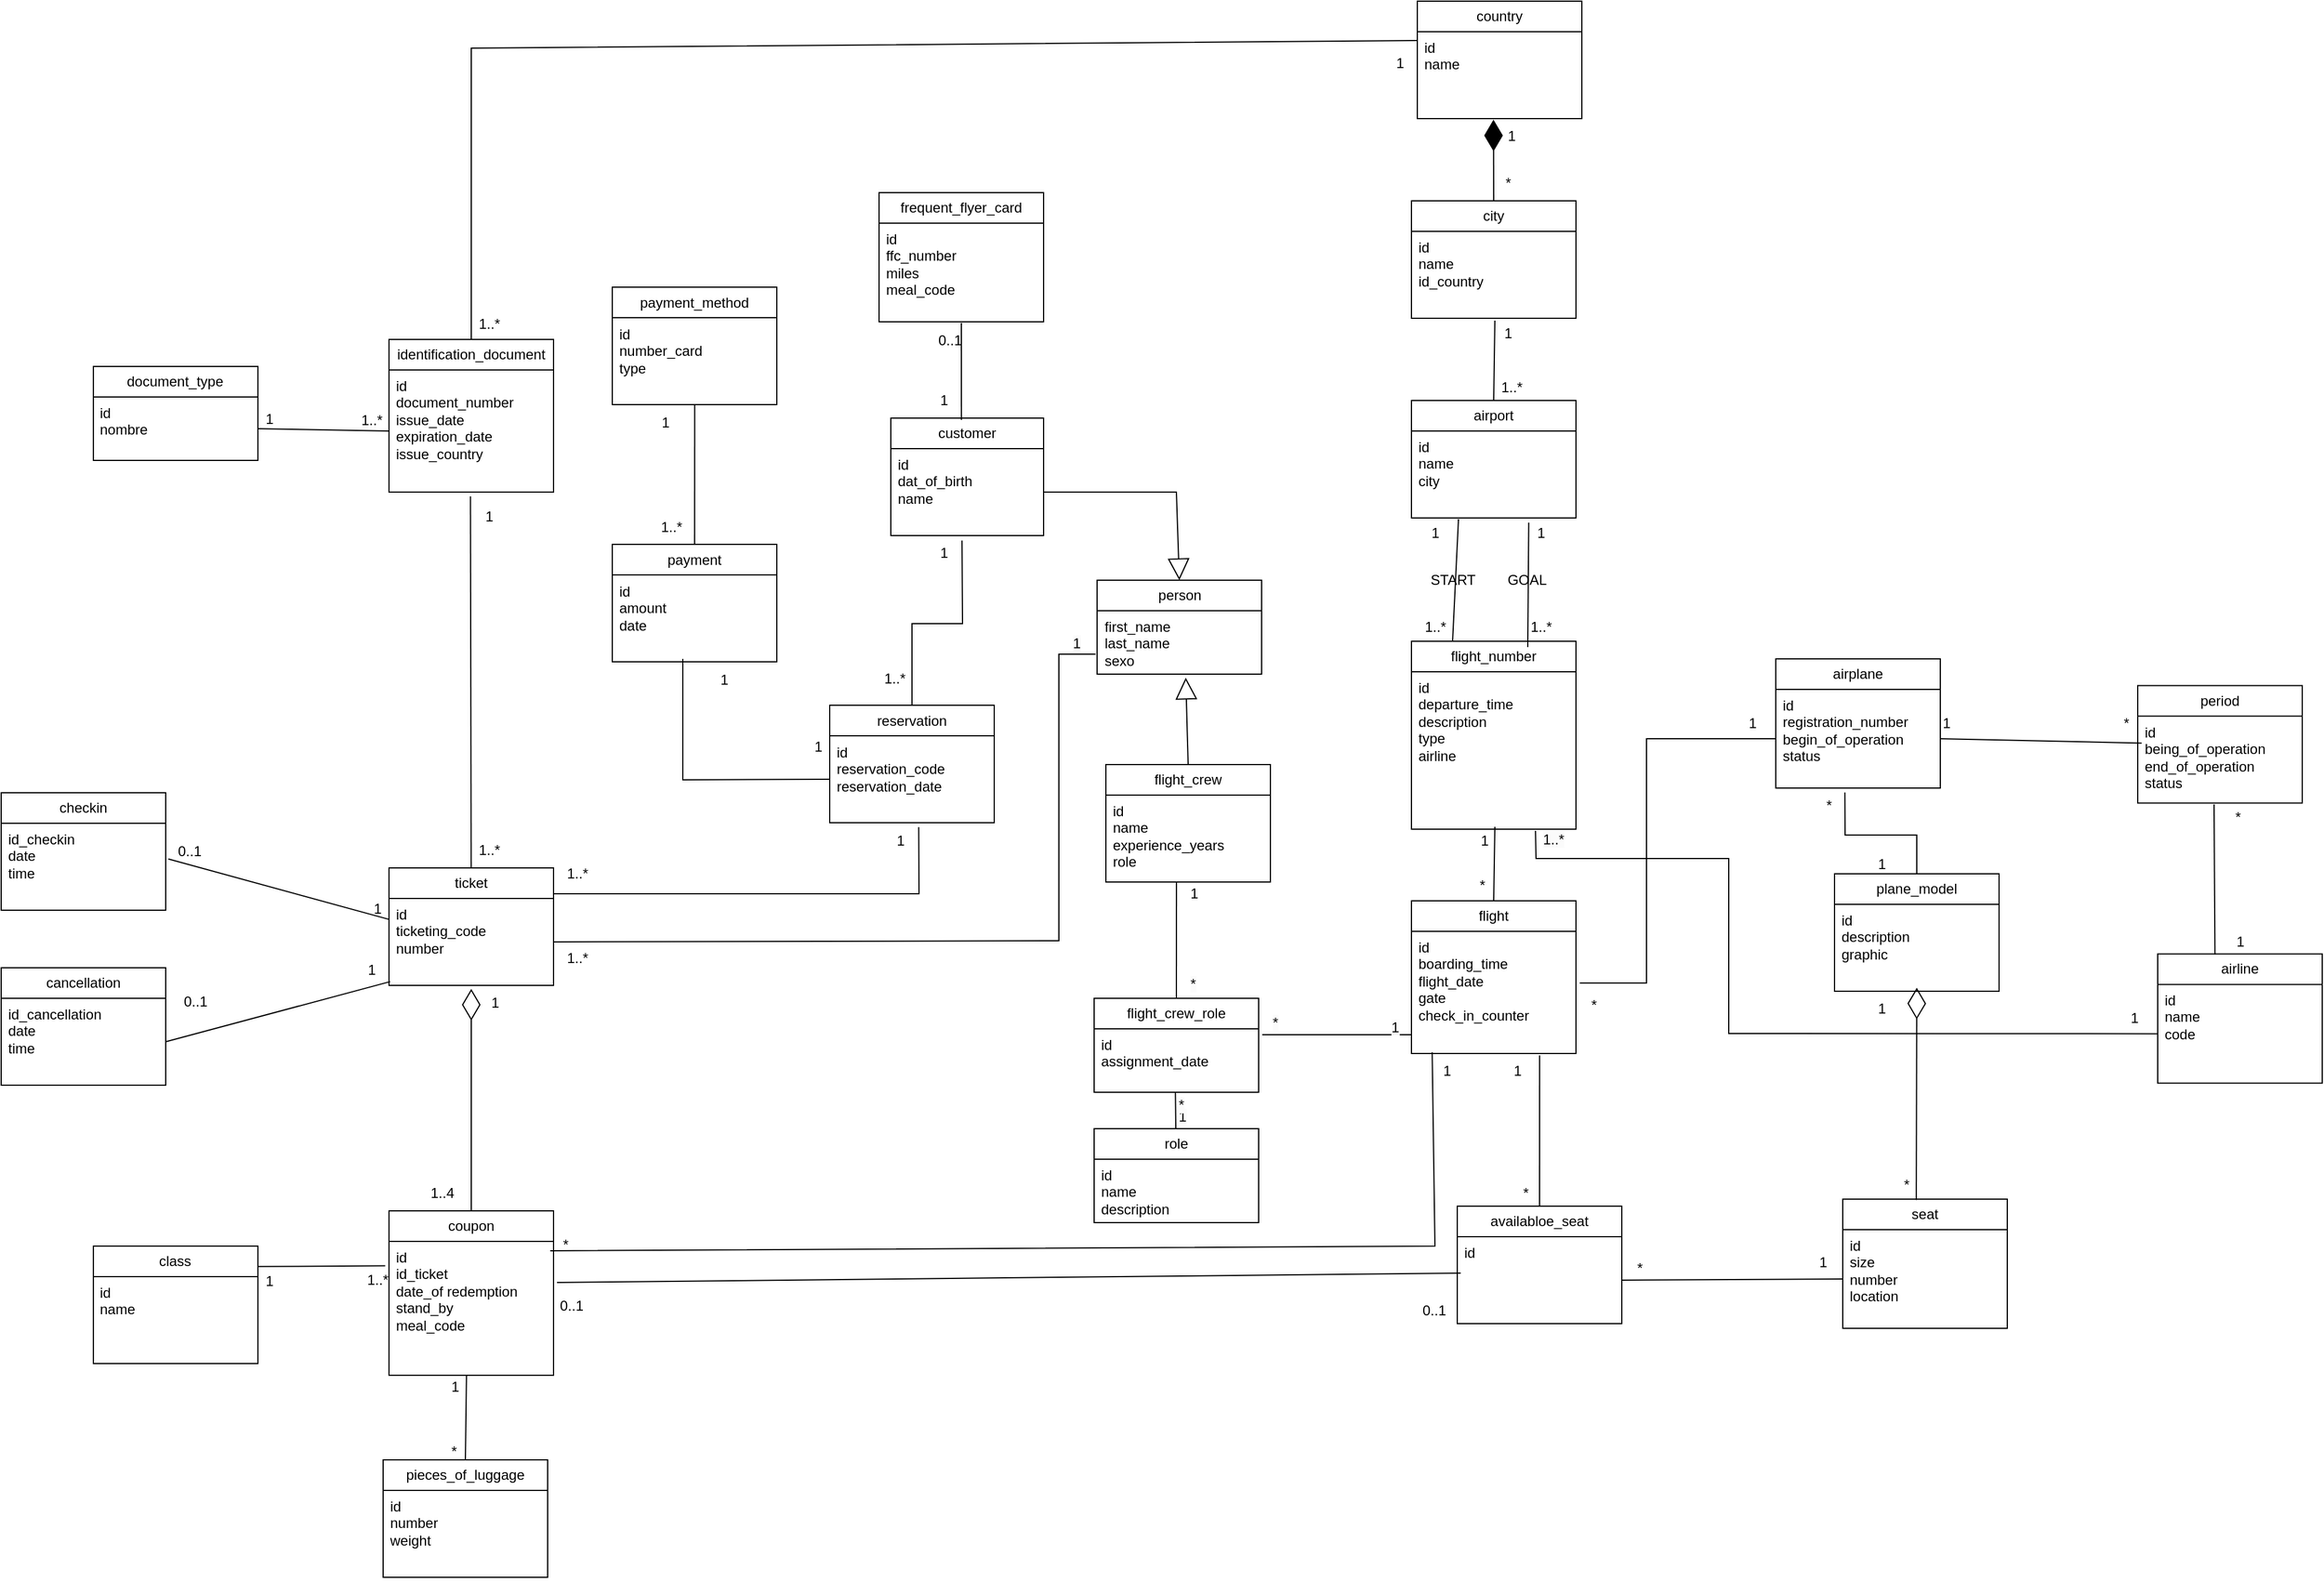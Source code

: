 <mxfile version="24.7.16">
  <diagram id="C5RBs43oDa-KdzZeNtuy" name="Page-1">
    <mxGraphModel grid="1" page="1" gridSize="10" guides="1" tooltips="1" connect="1" arrows="1" fold="1" pageScale="1" pageWidth="827" pageHeight="1169" math="0" shadow="0">
      <root>
        <mxCell id="WIyWlLk6GJQsqaUBKTNV-0" />
        <mxCell id="WIyWlLk6GJQsqaUBKTNV-1" parent="WIyWlLk6GJQsqaUBKTNV-0" />
        <mxCell id="f0bGjhomK1BL4XSHQhLc-6" value="" style="endArrow=none;html=1;rounded=0;entryX=0.5;entryY=1.012;entryDx=0;entryDy=0;entryPerimeter=0;exitX=0.462;exitY=0.015;exitDx=0;exitDy=0;exitPerimeter=0;" edge="1" parent="WIyWlLk6GJQsqaUBKTNV-1" source="9AFrQC5tuZRdLCmCFJYH-1" target="5TZPlUDZTr1wL6foJFkj-35">
          <mxGeometry width="50" height="50" relative="1" as="geometry">
            <mxPoint x="-65.0" y="-1097" as="sourcePoint" />
            <mxPoint x="-15.0" y="-1147" as="targetPoint" />
          </mxGeometry>
        </mxCell>
        <mxCell id="9AFrQC5tuZRdLCmCFJYH-14" value="" style="endArrow=none;html=1;rounded=0;entryX=0.507;entryY=0.985;entryDx=0;entryDy=0;entryPerimeter=0;exitX=0.5;exitY=0;exitDx=0;exitDy=0;" edge="1" parent="WIyWlLk6GJQsqaUBKTNV-1" source="5TZPlUDZTr1wL6foJFkj-48" target="5TZPlUDZTr1wL6foJFkj-33">
          <mxGeometry width="50" height="50" relative="1" as="geometry">
            <mxPoint x="390" y="-740" as="sourcePoint" />
            <mxPoint x="440" y="-790" as="targetPoint" />
          </mxGeometry>
        </mxCell>
        <mxCell id="9AFrQC5tuZRdLCmCFJYH-19" value="" style="endArrow=none;html=1;rounded=0;entryX=0.779;entryY=1.016;entryDx=0;entryDy=0;entryPerimeter=0;exitX=0.5;exitY=0;exitDx=0;exitDy=0;" edge="1" parent="WIyWlLk6GJQsqaUBKTNV-1" source="5TZPlUDZTr1wL6foJFkj-18" target="5TZPlUDZTr1wL6foJFkj-49">
          <mxGeometry width="50" height="50" relative="1" as="geometry">
            <mxPoint x="390" y="-640" as="sourcePoint" />
            <mxPoint x="440" y="-690" as="targetPoint" />
          </mxGeometry>
        </mxCell>
        <mxCell id="f0bGjhomK1BL4XSHQhLc-12" value="" style="endArrow=diamondThin;endFill=0;endSize=24;html=1;rounded=0;entryX=0.5;entryY=1.041;entryDx=0;entryDy=0;entryPerimeter=0;exitX=0.5;exitY=0;exitDx=0;exitDy=0;" edge="1" parent="WIyWlLk6GJQsqaUBKTNV-1" source="5TZPlUDZTr1wL6foJFkj-14" target="5TZPlUDZTr1wL6foJFkj-13">
          <mxGeometry width="160" relative="1" as="geometry">
            <mxPoint x="110" y="-570" as="sourcePoint" />
            <mxPoint x="270" y="-570" as="targetPoint" />
            <Array as="points" />
          </mxGeometry>
        </mxCell>
        <mxCell id="f0bGjhomK1BL4XSHQhLc-20" value="" style="endArrow=none;html=1;rounded=0;exitX=1.021;exitY=0.307;exitDx=0;exitDy=0;exitPerimeter=0;entryX=0.021;entryY=0.419;entryDx=0;entryDy=0;entryPerimeter=0;" edge="1" parent="WIyWlLk6GJQsqaUBKTNV-1" source="5TZPlUDZTr1wL6foJFkj-15" target="5TZPlUDZTr1wL6foJFkj-19">
          <mxGeometry width="50" height="50" relative="1" as="geometry">
            <mxPoint x="-685.94" y="-385.022" as="sourcePoint" />
            <mxPoint x="45" y="-395" as="targetPoint" />
          </mxGeometry>
        </mxCell>
        <mxCell id="f0bGjhomK1BL4XSHQhLc-15" value="" style="endArrow=none;html=1;rounded=0;entryX=0.471;entryY=1;entryDx=0;entryDy=0;entryPerimeter=0;exitX=0.5;exitY=0;exitDx=0;exitDy=0;" edge="1" parent="WIyWlLk6GJQsqaUBKTNV-1" source="5TZPlUDZTr1wL6foJFkj-16" target="5TZPlUDZTr1wL6foJFkj-15">
          <mxGeometry width="50" height="50" relative="1" as="geometry">
            <mxPoint x="20" y="-496" as="sourcePoint" />
            <mxPoint x="70" y="-546" as="targetPoint" />
          </mxGeometry>
        </mxCell>
        <mxCell id="9AFrQC5tuZRdLCmCFJYH-28" value="" style="endArrow=diamondThin;endFill=0;endSize=24;html=1;rounded=0;exitX=0.447;exitY=0.007;exitDx=0;exitDy=0;entryX=0.5;entryY=0.959;entryDx=0;entryDy=0;entryPerimeter=0;exitPerimeter=0;" edge="1" parent="WIyWlLk6GJQsqaUBKTNV-1" source="5TZPlUDZTr1wL6foJFkj-20" target="5TZPlUDZTr1wL6foJFkj-23">
          <mxGeometry width="160" relative="1" as="geometry">
            <mxPoint x="450" y="-560" as="sourcePoint" />
            <mxPoint x="610" y="-560" as="targetPoint" />
          </mxGeometry>
        </mxCell>
        <mxCell id="yZ9hM7ncI5iXYr6Q-MJC-0" value="" style="endArrow=none;html=1;rounded=0;entryX=0.126;entryY=0.99;entryDx=0;entryDy=0;entryPerimeter=0;exitX=0.073;exitY=0.667;exitDx=0;exitDy=0;exitPerimeter=0;" edge="1" parent="WIyWlLk6GJQsqaUBKTNV-1" source="yZ9hM7ncI5iXYr6Q-MJC-1" target="5TZPlUDZTr1wL6foJFkj-49">
          <mxGeometry width="50" height="50" relative="1" as="geometry">
            <mxPoint x="-60" y="-650" as="sourcePoint" />
            <mxPoint x="-10" y="-700" as="targetPoint" />
            <Array as="points">
              <mxPoint x="60" y="-420" />
            </Array>
          </mxGeometry>
        </mxCell>
        <mxCell id="9AFrQC5tuZRdLCmCFJYH-31" value="" style="endArrow=none;html=1;rounded=0;exitX=0.507;exitY=1.027;exitDx=0;exitDy=0;exitPerimeter=0;entryX=0.5;entryY=0;entryDx=0;entryDy=0;" edge="1" parent="WIyWlLk6GJQsqaUBKTNV-1" source="5TZPlUDZTr1wL6foJFkj-31" target="5TZPlUDZTr1wL6foJFkj-28">
          <mxGeometry width="50" height="50" relative="1" as="geometry">
            <mxPoint x="140" y="-1340" as="sourcePoint" />
            <mxPoint x="190" y="-1390" as="targetPoint" />
          </mxGeometry>
        </mxCell>
        <mxCell id="yZ9hM7ncI5iXYr6Q-MJC-24" value="" style="endArrow=none;html=1;rounded=0;exitX=1.004;exitY=0.174;exitDx=0;exitDy=0;entryX=-0.023;entryY=0.182;entryDx=0;entryDy=0;entryPerimeter=0;exitPerimeter=0;" edge="1" parent="WIyWlLk6GJQsqaUBKTNV-1" source="5TZPlUDZTr1wL6foJFkj-36" target="5TZPlUDZTr1wL6foJFkj-15">
          <mxGeometry width="50" height="50" relative="1" as="geometry">
            <mxPoint x="-340" y="-746" as="sourcePoint" />
            <mxPoint x="-380" y="-836" as="targetPoint" />
          </mxGeometry>
        </mxCell>
        <mxCell id="-sgrk4lkXn3Z4_CtWWZY-1" value="" style="endArrow=diamondThin;endFill=1;endSize=24;html=1;rounded=0;entryX=0.463;entryY=1.012;entryDx=0;entryDy=0;entryPerimeter=0;exitX=0.5;exitY=0;exitDx=0;exitDy=0;" edge="1" parent="WIyWlLk6GJQsqaUBKTNV-1" source="5TZPlUDZTr1wL6foJFkj-30" target="5TZPlUDZTr1wL6foJFkj-43">
          <mxGeometry width="160" relative="1" as="geometry">
            <mxPoint x="180" y="-1248" as="sourcePoint" />
            <mxPoint x="254.5" y="-1248" as="targetPoint" />
          </mxGeometry>
        </mxCell>
        <mxCell id="yZ9hM7ncI5iXYr6Q-MJC-38" value="" style="endArrow=none;html=1;rounded=0;exitX=0.007;exitY=0.957;exitDx=0;exitDy=0;exitPerimeter=0;entryX=1;entryY=0.5;entryDx=0;entryDy=0;" edge="1" parent="WIyWlLk6GJQsqaUBKTNV-1" source="5TZPlUDZTr1wL6foJFkj-13" target="yZ9hM7ncI5iXYr6Q-MJC-37">
          <mxGeometry width="50" height="50" relative="1" as="geometry">
            <mxPoint x="-110" y="-740" as="sourcePoint" />
            <mxPoint x="-60" y="-790" as="targetPoint" />
          </mxGeometry>
        </mxCell>
        <mxCell id="l8CWRU_g2g9f7LgcgFSw-0" value="" style="endArrow=none;html=1;rounded=0;entryX=0.541;entryY=1.05;entryDx=0;entryDy=0;entryPerimeter=0;exitX=1;exitY=0.22;exitDx=0;exitDy=0;exitPerimeter=0;" edge="1" parent="WIyWlLk6GJQsqaUBKTNV-1" source="5TZPlUDZTr1wL6foJFkj-12" target="5TZPlUDZTr1wL6foJFkj-11">
          <mxGeometry width="50" height="50" relative="1" as="geometry">
            <mxPoint x="-680" y="-720" as="sourcePoint" />
            <mxPoint x="-150" y="-760" as="targetPoint" />
            <Array as="points">
              <mxPoint x="-379" y="-720" />
            </Array>
          </mxGeometry>
        </mxCell>
        <mxCell id="l8CWRU_g2g9f7LgcgFSw-7" value="" style="endArrow=none;html=1;rounded=0;exitX=1.016;exitY=0.411;exitDx=0;exitDy=0;exitPerimeter=0;" edge="1" parent="WIyWlLk6GJQsqaUBKTNV-1" source="l8CWRU_g2g9f7LgcgFSw-6" target="5TZPlUDZTr1wL6foJFkj-13">
          <mxGeometry width="50" height="50" relative="1" as="geometry">
            <mxPoint x="-340" y="-730" as="sourcePoint" />
            <mxPoint x="-290" y="-780" as="targetPoint" />
          </mxGeometry>
        </mxCell>
        <mxCell id="19uUhVXneEvSgWzmzvUd-15" value="" style="endArrow=none;html=1;rounded=0;exitX=0;exitY=0.5;exitDx=0;exitDy=0;" edge="1" parent="WIyWlLk6GJQsqaUBKTNV-1" source="5TZPlUDZTr1wL6foJFkj-11">
          <mxGeometry width="50" height="50" relative="1" as="geometry">
            <mxPoint x="-200" y="-690" as="sourcePoint" />
            <mxPoint x="-580" y="-920" as="targetPoint" />
            <Array as="points">
              <mxPoint x="-580" y="-817" />
            </Array>
          </mxGeometry>
        </mxCell>
        <mxCell id="ilzKF72MAawPVHj94fBm-11" value="" style="endArrow=none;html=1;rounded=0;exitX=0.754;exitY=1.01;exitDx=0;exitDy=0;exitPerimeter=0;" edge="1" parent="WIyWlLk6GJQsqaUBKTNV-1" source="5TZPlUDZTr1wL6foJFkj-33" target="ilzKF72MAawPVHj94fBm-10">
          <mxGeometry width="50" height="50" relative="1" as="geometry">
            <mxPoint x="200" y="-690" as="sourcePoint" />
            <mxPoint x="250" y="-740" as="targetPoint" />
            <Array as="points">
              <mxPoint x="146" y="-750" />
              <mxPoint x="310" y="-750" />
              <mxPoint x="310" y="-601" />
            </Array>
          </mxGeometry>
        </mxCell>
        <mxCell id="ilzKF72MAawPVHj94fBm-17" value="" style="endArrow=none;html=1;rounded=0;exitX=1;exitY=0.5;exitDx=0;exitDy=0;entryX=0.024;entryY=0.31;entryDx=0;entryDy=0;entryPerimeter=0;" edge="1" parent="WIyWlLk6GJQsqaUBKTNV-1" source="5TZPlUDZTr1wL6foJFkj-25" target="ilzKF72MAawPVHj94fBm-16">
          <mxGeometry width="50" height="50" relative="1" as="geometry">
            <mxPoint x="620" y="-780" as="sourcePoint" />
            <mxPoint x="670" y="-830" as="targetPoint" />
          </mxGeometry>
        </mxCell>
        <mxCell id="ilzKF72MAawPVHj94fBm-18" value="" style="endArrow=none;html=1;rounded=0;exitX=0.464;exitY=1.016;exitDx=0;exitDy=0;exitPerimeter=0;entryX=0.348;entryY=0.003;entryDx=0;entryDy=0;entryPerimeter=0;" edge="1" parent="WIyWlLk6GJQsqaUBKTNV-1" source="ilzKF72MAawPVHj94fBm-16" target="ilzKF72MAawPVHj94fBm-9">
          <mxGeometry width="50" height="50" relative="1" as="geometry">
            <mxPoint x="700" y="-781.75" as="sourcePoint" />
            <mxPoint x="680" y="-671.75" as="targetPoint" />
          </mxGeometry>
        </mxCell>
        <mxCell id="Cc8PlxkIhpUyYdQkexqV-5" value="" style="endArrow=none;html=1;rounded=0;entryX=0;entryY=0.5;entryDx=0;entryDy=0;exitX=1;exitY=0.5;exitDx=0;exitDy=0;" edge="1" parent="WIyWlLk6GJQsqaUBKTNV-1" source="Cc8PlxkIhpUyYdQkexqV-3" target="5TZPlUDZTr1wL6foJFkj-51">
          <mxGeometry width="50" height="50" relative="1" as="geometry">
            <mxPoint x="-556.55" y="-1034" as="sourcePoint" />
            <mxPoint x="-506.55" y="-1084" as="targetPoint" />
          </mxGeometry>
        </mxCell>
        <mxCell id="Cc8PlxkIhpUyYdQkexqV-7" value="role" style="swimlane;fontStyle=0;childLayout=stackLayout;horizontal=1;startSize=26;fillColor=none;horizontalStack=0;resizeParent=1;resizeParentMax=0;resizeLast=0;collapsible=1;marginBottom=0;whiteSpace=wrap;html=1;" vertex="1" parent="WIyWlLk6GJQsqaUBKTNV-1">
          <mxGeometry x="-230" y="-520" width="140" height="80" as="geometry" />
        </mxCell>
        <mxCell id="Cc8PlxkIhpUyYdQkexqV-8" value="&lt;div&gt;id&lt;/div&gt;&lt;div&gt;name&lt;/div&gt;&lt;div&gt;description&lt;/div&gt;" style="text;strokeColor=none;fillColor=none;align=left;verticalAlign=top;spacingLeft=4;spacingRight=4;overflow=hidden;rotatable=0;points=[[0,0.5],[1,0.5]];portConstraint=eastwest;whiteSpace=wrap;html=1;" vertex="1" parent="Cc8PlxkIhpUyYdQkexqV-7">
          <mxGeometry y="26" width="140" height="54" as="geometry" />
        </mxCell>
        <mxCell id="Cc8PlxkIhpUyYdQkexqV-9" value="flight_crew_role" style="swimlane;fontStyle=0;childLayout=stackLayout;horizontal=1;startSize=26;fillColor=none;horizontalStack=0;resizeParent=1;resizeParentMax=0;resizeLast=0;collapsible=1;marginBottom=0;whiteSpace=wrap;html=1;" vertex="1" parent="WIyWlLk6GJQsqaUBKTNV-1">
          <mxGeometry x="-230" y="-631" width="140" height="80" as="geometry" />
        </mxCell>
        <mxCell id="Cc8PlxkIhpUyYdQkexqV-10" value="&lt;div&gt;id&lt;/div&gt;assignment_date&lt;div&gt;&lt;/div&gt;" style="text;strokeColor=none;fillColor=none;align=left;verticalAlign=top;spacingLeft=4;spacingRight=4;overflow=hidden;rotatable=0;points=[[0,0.5],[1,0.5]];portConstraint=eastwest;whiteSpace=wrap;html=1;" vertex="1" parent="Cc8PlxkIhpUyYdQkexqV-9">
          <mxGeometry y="26" width="140" height="54" as="geometry" />
        </mxCell>
        <mxCell id="ODth3-OMwyShCsxj6PBK-2" value="" style="endArrow=none;html=1;rounded=0;exitX=0.5;exitY=0;exitDx=0;exitDy=0;entryX=0.001;entryY=0.101;entryDx=0;entryDy=0;entryPerimeter=0;" edge="1" parent="WIyWlLk6GJQsqaUBKTNV-1" source="5TZPlUDZTr1wL6foJFkj-50" target="5TZPlUDZTr1wL6foJFkj-43">
          <mxGeometry width="50" height="50" relative="1" as="geometry">
            <mxPoint x="-343.55" y="-1287" as="sourcePoint" />
            <mxPoint x="-86.45" y="-1446.644" as="targetPoint" />
            <Array as="points">
              <mxPoint x="-760" y="-1440" />
            </Array>
          </mxGeometry>
        </mxCell>
        <mxCell id="ODth3-OMwyShCsxj6PBK-5" value="" style="endArrow=none;html=1;rounded=0;exitX=0.5;exitY=0;exitDx=0;exitDy=0;entryX=0.466;entryY=1.057;entryDx=0;entryDy=0;entryPerimeter=0;" edge="1" parent="WIyWlLk6GJQsqaUBKTNV-1" source="5TZPlUDZTr1wL6foJFkj-10" target="9AFrQC5tuZRdLCmCFJYH-2">
          <mxGeometry width="50" height="50" relative="1" as="geometry">
            <mxPoint x="-267" y="-890" as="sourcePoint" />
            <mxPoint x="-270" y="-1030" as="targetPoint" />
            <Array as="points">
              <mxPoint x="-385" y="-950" />
              <mxPoint x="-342" y="-950" />
            </Array>
          </mxGeometry>
        </mxCell>
        <mxCell id="Cc8PlxkIhpUyYdQkexqV-19" value="" style="endArrow=none;html=1;rounded=0;exitX=0.494;exitY=1.008;exitDx=0;exitDy=0;exitPerimeter=0;" edge="1" parent="WIyWlLk6GJQsqaUBKTNV-1" source="Cc8PlxkIhpUyYdQkexqV-10" target="Cc8PlxkIhpUyYdQkexqV-7">
          <mxGeometry width="50" height="50" relative="1" as="geometry">
            <mxPoint x="-250" y="-630" as="sourcePoint" />
            <mxPoint x="50" y="-305" as="targetPoint" />
          </mxGeometry>
        </mxCell>
        <mxCell id="Cc8PlxkIhpUyYdQkexqV-21" value="" style="endArrow=none;html=1;rounded=0;exitX=0.5;exitY=0;exitDx=0;exitDy=0;entryX=0.429;entryY=1;entryDx=0;entryDy=0;entryPerimeter=0;" edge="1" parent="WIyWlLk6GJQsqaUBKTNV-1" source="Cc8PlxkIhpUyYdQkexqV-9" target="5TZPlUDZTr1wL6foJFkj-41">
          <mxGeometry width="50" height="50" relative="1" as="geometry">
            <mxPoint x="120" y="-260" as="sourcePoint" />
            <mxPoint x="-67" y="-180" as="targetPoint" />
          </mxGeometry>
        </mxCell>
        <mxCell id="9AFrQC5tuZRdLCmCFJYH-24" value="" style="endArrow=none;html=1;rounded=0;entryX=1;entryY=0.5;entryDx=0;entryDy=0;exitX=0;exitY=0.5;exitDx=0;exitDy=0;" edge="1" parent="WIyWlLk6GJQsqaUBKTNV-1" source="5TZPlUDZTr1wL6foJFkj-21" target="5TZPlUDZTr1wL6foJFkj-19">
          <mxGeometry width="50" height="50" relative="1" as="geometry">
            <mxPoint x="500" y="-440" as="sourcePoint" />
            <mxPoint x="550" y="-490" as="targetPoint" />
          </mxGeometry>
        </mxCell>
        <mxCell id="ODth3-OMwyShCsxj6PBK-13" value="" style="group" connectable="0" vertex="1" parent="WIyWlLk6GJQsqaUBKTNV-1">
          <mxGeometry x="375" y="-487" width="172" height="137" as="geometry" />
        </mxCell>
        <mxCell id="yZ9hM7ncI5iXYr6Q-MJC-16" value="*" style="text;html=1;align=center;verticalAlign=middle;resizable=0;points=[];autosize=1;strokeColor=none;fillColor=none;" vertex="1" parent="ODth3-OMwyShCsxj6PBK-13">
          <mxGeometry x="71" width="30" height="30" as="geometry" />
        </mxCell>
        <mxCell id="5TZPlUDZTr1wL6foJFkj-20" value="seat" style="swimlane;fontStyle=0;childLayout=stackLayout;horizontal=1;startSize=26;fillColor=none;horizontalStack=0;resizeParent=1;resizeParentMax=0;resizeLast=0;collapsible=1;marginBottom=0;whiteSpace=wrap;html=1;" vertex="1" parent="ODth3-OMwyShCsxj6PBK-13">
          <mxGeometry x="32" y="27" width="140" height="110" as="geometry" />
        </mxCell>
        <mxCell id="5TZPlUDZTr1wL6foJFkj-21" value="&lt;div&gt;id&lt;/div&gt;&lt;div&gt;size&lt;/div&gt;&lt;div&gt;number&lt;/div&gt;&lt;div&gt;location&lt;/div&gt;&lt;div&gt;&lt;br&gt;&lt;/div&gt;" style="text;strokeColor=none;fillColor=none;align=left;verticalAlign=top;spacingLeft=4;spacingRight=4;overflow=hidden;rotatable=0;points=[[0,0.5],[1,0.5]];portConstraint=eastwest;whiteSpace=wrap;html=1;" vertex="1" parent="5TZPlUDZTr1wL6foJFkj-20">
          <mxGeometry y="26" width="140" height="84" as="geometry" />
        </mxCell>
        <mxCell id="yZ9hM7ncI5iXYr6Q-MJC-14" value="1" style="text;html=1;align=center;verticalAlign=middle;resizable=0;points=[];autosize=1;strokeColor=none;fillColor=none;" vertex="1" parent="ODth3-OMwyShCsxj6PBK-13">
          <mxGeometry y="66" width="30" height="30" as="geometry" />
        </mxCell>
        <mxCell id="ODth3-OMwyShCsxj6PBK-14" value="" style="group" connectable="0" vertex="1" parent="WIyWlLk6GJQsqaUBKTNV-1">
          <mxGeometry x="-1081.55" y="-1169" width="165" height="80" as="geometry" />
        </mxCell>
        <mxCell id="Cc8PlxkIhpUyYdQkexqV-2" value="document_type" style="swimlane;fontStyle=0;childLayout=stackLayout;horizontal=1;startSize=26;fillColor=none;horizontalStack=0;resizeParent=1;resizeParentMax=0;resizeLast=0;collapsible=1;marginBottom=0;whiteSpace=wrap;html=1;" vertex="1" parent="ODth3-OMwyShCsxj6PBK-14">
          <mxGeometry width="140" height="80" as="geometry" />
        </mxCell>
        <mxCell id="Cc8PlxkIhpUyYdQkexqV-3" value="&lt;div&gt;id&lt;/div&gt;&lt;div&gt;nombre&lt;/div&gt;&lt;div&gt;&lt;br&gt;&lt;/div&gt;" style="text;strokeColor=none;fillColor=none;align=left;verticalAlign=top;spacingLeft=4;spacingRight=4;overflow=hidden;rotatable=0;points=[[0,0.5],[1,0.5]];portConstraint=eastwest;whiteSpace=wrap;html=1;" vertex="1" parent="Cc8PlxkIhpUyYdQkexqV-2">
          <mxGeometry y="26" width="140" height="54" as="geometry" />
        </mxCell>
        <mxCell id="Cc8PlxkIhpUyYdQkexqV-4" value="1" style="text;html=1;align=center;verticalAlign=middle;resizable=0;points=[];autosize=1;strokeColor=none;fillColor=none;" vertex="1" parent="ODth3-OMwyShCsxj6PBK-14">
          <mxGeometry x="135" y="30" width="30" height="30" as="geometry" />
        </mxCell>
        <mxCell id="ODth3-OMwyShCsxj6PBK-15" value="" style="group" connectable="0" vertex="1" parent="WIyWlLk6GJQsqaUBKTNV-1">
          <mxGeometry x="-865" y="-1220" width="175" height="194" as="geometry" />
        </mxCell>
        <mxCell id="5TZPlUDZTr1wL6foJFkj-50" value="identification_document" style="swimlane;fontStyle=0;childLayout=stackLayout;horizontal=1;startSize=26;fillColor=none;horizontalStack=0;resizeParent=1;resizeParentMax=0;resizeLast=0;collapsible=1;marginBottom=0;whiteSpace=wrap;html=1;" vertex="1" parent="ODth3-OMwyShCsxj6PBK-15">
          <mxGeometry x="35" y="28" width="140" height="130" as="geometry" />
        </mxCell>
        <mxCell id="5TZPlUDZTr1wL6foJFkj-51" value="&lt;div&gt;id&lt;/div&gt;&lt;div&gt;document_number&lt;/div&gt;&lt;div&gt;issue_date&lt;/div&gt;&lt;div&gt;expiration_date&lt;/div&gt;&lt;div&gt;issue_country&lt;/div&gt;" style="text;strokeColor=none;fillColor=none;align=left;verticalAlign=top;spacingLeft=4;spacingRight=4;overflow=hidden;rotatable=0;points=[[0,0.5],[1,0.5]];portConstraint=eastwest;whiteSpace=wrap;html=1;" vertex="1" parent="5TZPlUDZTr1wL6foJFkj-50">
          <mxGeometry y="26" width="140" height="104" as="geometry" />
        </mxCell>
        <mxCell id="yZ9hM7ncI5iXYr6Q-MJC-34" value="1" style="text;html=1;align=center;verticalAlign=middle;resizable=0;points=[];autosize=1;strokeColor=none;fillColor=none;" vertex="1" parent="ODth3-OMwyShCsxj6PBK-15">
          <mxGeometry x="105.0" y="164" width="30" height="30" as="geometry" />
        </mxCell>
        <mxCell id="Cc8PlxkIhpUyYdQkexqV-6" value="1..*" style="text;html=1;align=center;verticalAlign=middle;resizable=0;points=[];autosize=1;strokeColor=none;fillColor=none;" vertex="1" parent="ODth3-OMwyShCsxj6PBK-15">
          <mxGeometry y="82" width="40" height="30" as="geometry" />
        </mxCell>
        <mxCell id="ODth3-OMwyShCsxj6PBK-4" value="1..*" style="text;html=1;align=center;verticalAlign=middle;resizable=0;points=[];autosize=1;strokeColor=none;fillColor=none;" vertex="1" parent="ODth3-OMwyShCsxj6PBK-15">
          <mxGeometry x="100.0" width="40" height="30" as="geometry" />
        </mxCell>
        <mxCell id="ODth3-OMwyShCsxj6PBK-16" value="" style="group" connectable="0" vertex="1" parent="WIyWlLk6GJQsqaUBKTNV-1">
          <mxGeometry x="-413" y="-1317" width="140" height="141" as="geometry" />
        </mxCell>
        <mxCell id="5TZPlUDZTr1wL6foJFkj-34" value="frequent_flyer_card" style="swimlane;fontStyle=0;childLayout=stackLayout;horizontal=1;startSize=26;fillColor=none;horizontalStack=0;resizeParent=1;resizeParentMax=0;resizeLast=0;collapsible=1;marginBottom=0;whiteSpace=wrap;html=1;" vertex="1" parent="ODth3-OMwyShCsxj6PBK-16">
          <mxGeometry width="140" height="110" as="geometry" />
        </mxCell>
        <mxCell id="5TZPlUDZTr1wL6foJFkj-35" value="&lt;div&gt;id&lt;/div&gt;&lt;div&gt;ffc_number&lt;/div&gt;&lt;div&gt;miles&lt;/div&gt;&lt;div&gt;meal_code&lt;/div&gt;" style="text;strokeColor=none;fillColor=none;align=left;verticalAlign=top;spacingLeft=4;spacingRight=4;overflow=hidden;rotatable=0;points=[[0,0.5],[1,0.5]];portConstraint=eastwest;whiteSpace=wrap;html=1;" vertex="1" parent="5TZPlUDZTr1wL6foJFkj-34">
          <mxGeometry y="26" width="140" height="84" as="geometry" />
        </mxCell>
        <mxCell id="f0bGjhomK1BL4XSHQhLc-7" value="0..1" style="text;html=1;align=center;verticalAlign=middle;resizable=0;points=[];autosize=1;strokeColor=none;fillColor=none;" vertex="1" parent="ODth3-OMwyShCsxj6PBK-16">
          <mxGeometry x="40" y="111" width="40" height="30" as="geometry" />
        </mxCell>
        <mxCell id="ODth3-OMwyShCsxj6PBK-17" value="" style="group" connectable="0" vertex="1" parent="WIyWlLk6GJQsqaUBKTNV-1">
          <mxGeometry x="-403" y="-1155" width="130" height="160" as="geometry" />
        </mxCell>
        <mxCell id="9AFrQC5tuZRdLCmCFJYH-1" value="customer" style="swimlane;fontStyle=0;childLayout=stackLayout;horizontal=1;startSize=26;fillColor=none;horizontalStack=0;resizeParent=1;resizeParentMax=0;resizeLast=0;collapsible=1;marginBottom=0;whiteSpace=wrap;html=1;" vertex="1" parent="ODth3-OMwyShCsxj6PBK-17">
          <mxGeometry y="30" width="130" height="100" as="geometry" />
        </mxCell>
        <mxCell id="9AFrQC5tuZRdLCmCFJYH-2" value="&lt;div&gt;id&lt;/div&gt;&lt;div&gt;dat_of_birth&lt;/div&gt;&lt;div&gt;name&lt;/div&gt;&lt;div&gt;&lt;br&gt;&lt;/div&gt;" style="text;strokeColor=none;fillColor=none;align=left;verticalAlign=top;spacingLeft=4;spacingRight=4;overflow=hidden;rotatable=0;points=[[0,0.5],[1,0.5]];portConstraint=eastwest;whiteSpace=wrap;html=1;" vertex="1" parent="9AFrQC5tuZRdLCmCFJYH-1">
          <mxGeometry y="26" width="130" height="74" as="geometry" />
        </mxCell>
        <mxCell id="f0bGjhomK1BL4XSHQhLc-8" value="1" style="text;html=1;align=center;verticalAlign=middle;resizable=0;points=[];autosize=1;strokeColor=none;fillColor=none;" vertex="1" parent="ODth3-OMwyShCsxj6PBK-17">
          <mxGeometry x="30" width="30" height="30" as="geometry" />
        </mxCell>
        <mxCell id="yZ9hM7ncI5iXYr6Q-MJC-23" value="1" style="text;html=1;align=center;verticalAlign=middle;resizable=1;points=[];autosize=1;strokeColor=none;fillColor=none;movable=1;rotatable=1;deletable=1;editable=1;locked=0;connectable=1;" vertex="1" parent="ODth3-OMwyShCsxj6PBK-17">
          <mxGeometry x="30" y="130" width="30" height="30" as="geometry" />
        </mxCell>
        <mxCell id="ODth3-OMwyShCsxj6PBK-23" value="" style="group" connectable="0" vertex="1" parent="WIyWlLk6GJQsqaUBKTNV-1">
          <mxGeometry x="-1160" y="-657" width="185" height="100" as="geometry" />
        </mxCell>
        <mxCell id="yZ9hM7ncI5iXYr6Q-MJC-36" value="cancellation" style="swimlane;fontStyle=0;childLayout=stackLayout;horizontal=1;startSize=26;fillColor=none;horizontalStack=0;resizeParent=1;resizeParentMax=0;resizeLast=0;collapsible=1;marginBottom=0;whiteSpace=wrap;html=1;" vertex="1" parent="ODth3-OMwyShCsxj6PBK-23">
          <mxGeometry width="140" height="100" as="geometry" />
        </mxCell>
        <mxCell id="yZ9hM7ncI5iXYr6Q-MJC-37" value="id_cancellation&lt;div&gt;date&lt;/div&gt;&lt;div&gt;time&lt;/div&gt;" style="text;strokeColor=none;fillColor=none;align=left;verticalAlign=top;spacingLeft=4;spacingRight=4;overflow=hidden;rotatable=0;points=[[0,0.5],[1,0.5]];portConstraint=eastwest;whiteSpace=wrap;html=1;" vertex="1" parent="yZ9hM7ncI5iXYr6Q-MJC-36">
          <mxGeometry y="26" width="140" height="74" as="geometry" />
        </mxCell>
        <mxCell id="yZ9hM7ncI5iXYr6Q-MJC-39" value="0..1" style="text;html=1;align=center;verticalAlign=middle;resizable=0;points=[];autosize=1;strokeColor=none;fillColor=none;" vertex="1" parent="ODth3-OMwyShCsxj6PBK-23">
          <mxGeometry x="145" y="14" width="40" height="30" as="geometry" />
        </mxCell>
        <mxCell id="ODth3-OMwyShCsxj6PBK-24" value="" style="group" connectable="0" vertex="1" parent="WIyWlLk6GJQsqaUBKTNV-1">
          <mxGeometry x="-1081.55" y="-420" width="165" height="100" as="geometry" />
        </mxCell>
        <mxCell id="5TZPlUDZTr1wL6foJFkj-36" value="class" style="swimlane;fontStyle=0;childLayout=stackLayout;horizontal=1;startSize=26;fillColor=none;horizontalStack=0;resizeParent=1;resizeParentMax=0;resizeLast=0;collapsible=1;marginBottom=0;whiteSpace=wrap;html=1;" vertex="1" parent="ODth3-OMwyShCsxj6PBK-24">
          <mxGeometry width="140" height="100" as="geometry" />
        </mxCell>
        <mxCell id="5TZPlUDZTr1wL6foJFkj-37" value="&lt;div&gt;id&lt;/div&gt;&lt;div&gt;name&lt;/div&gt;&lt;div&gt;&lt;br&gt;&lt;/div&gt;" style="text;strokeColor=none;fillColor=none;align=left;verticalAlign=top;spacingLeft=4;spacingRight=4;overflow=hidden;rotatable=0;points=[[0,0.5],[1,0.5]];portConstraint=eastwest;whiteSpace=wrap;html=1;" vertex="1" parent="5TZPlUDZTr1wL6foJFkj-36">
          <mxGeometry y="26" width="140" height="74" as="geometry" />
        </mxCell>
        <mxCell id="yZ9hM7ncI5iXYr6Q-MJC-26" value="1" style="text;html=1;align=center;verticalAlign=middle;resizable=0;points=[];autosize=1;strokeColor=none;fillColor=none;" vertex="1" parent="ODth3-OMwyShCsxj6PBK-24">
          <mxGeometry x="135" y="15" width="30" height="30" as="geometry" />
        </mxCell>
        <mxCell id="ODth3-OMwyShCsxj6PBK-26" value="" style="group" connectable="0" vertex="1" parent="WIyWlLk6GJQsqaUBKTNV-1">
          <mxGeometry x="-835" y="-260" width="140" height="122" as="geometry" />
        </mxCell>
        <mxCell id="5TZPlUDZTr1wL6foJFkj-16" value="pieces_of_luggage" style="swimlane;fontStyle=0;childLayout=stackLayout;horizontal=1;startSize=26;fillColor=none;horizontalStack=0;resizeParent=1;resizeParentMax=0;resizeLast=0;collapsible=1;marginBottom=0;whiteSpace=wrap;html=1;" vertex="1" parent="ODth3-OMwyShCsxj6PBK-26">
          <mxGeometry y="22" width="140" height="100" as="geometry" />
        </mxCell>
        <mxCell id="5TZPlUDZTr1wL6foJFkj-17" value="&lt;div&gt;id&lt;/div&gt;&lt;div&gt;number&lt;/div&gt;&lt;div&gt;weight&lt;/div&gt;" style="text;strokeColor=none;fillColor=none;align=left;verticalAlign=top;spacingLeft=4;spacingRight=4;overflow=hidden;rotatable=0;points=[[0,0.5],[1,0.5]];portConstraint=eastwest;whiteSpace=wrap;html=1;" vertex="1" parent="5TZPlUDZTr1wL6foJFkj-16">
          <mxGeometry y="26" width="140" height="74" as="geometry" />
        </mxCell>
        <mxCell id="f0bGjhomK1BL4XSHQhLc-17" value="*" style="text;html=1;align=center;verticalAlign=middle;resizable=0;points=[];autosize=1;strokeColor=none;fillColor=none;" vertex="1" parent="ODth3-OMwyShCsxj6PBK-26">
          <mxGeometry x="45" width="30" height="30" as="geometry" />
        </mxCell>
        <mxCell id="ODth3-OMwyShCsxj6PBK-29" value="" style="group" connectable="0" vertex="1" parent="WIyWlLk6GJQsqaUBKTNV-1">
          <mxGeometry x="15" y="-1480" width="170" height="130" as="geometry" />
        </mxCell>
        <mxCell id="5TZPlUDZTr1wL6foJFkj-42" value="country" style="swimlane;fontStyle=0;childLayout=stackLayout;horizontal=1;startSize=26;fillColor=none;horizontalStack=0;resizeParent=1;resizeParentMax=0;resizeLast=0;collapsible=1;marginBottom=0;whiteSpace=wrap;html=1;" vertex="1" parent="ODth3-OMwyShCsxj6PBK-29">
          <mxGeometry x="30" width="140" height="100" as="geometry" />
        </mxCell>
        <mxCell id="5TZPlUDZTr1wL6foJFkj-43" value="&lt;div&gt;id&lt;/div&gt;&lt;div&gt;name&lt;/div&gt;" style="text;strokeColor=none;fillColor=none;align=left;verticalAlign=top;spacingLeft=4;spacingRight=4;overflow=hidden;rotatable=0;points=[[0,0.5],[1,0.5]];portConstraint=eastwest;whiteSpace=wrap;html=1;" vertex="1" parent="5TZPlUDZTr1wL6foJFkj-42">
          <mxGeometry y="26" width="140" height="74" as="geometry" />
        </mxCell>
        <mxCell id="ODth3-OMwyShCsxj6PBK-3" value="1" style="text;html=1;align=center;verticalAlign=middle;resizable=0;points=[];autosize=1;strokeColor=none;fillColor=none;" vertex="1" parent="ODth3-OMwyShCsxj6PBK-29">
          <mxGeometry y="38" width="30" height="30" as="geometry" />
        </mxCell>
        <mxCell id="yZ9hM7ncI5iXYr6Q-MJC-30" value="1" style="text;html=1;align=center;verticalAlign=middle;resizable=0;points=[];autosize=1;strokeColor=none;fillColor=none;" vertex="1" parent="ODth3-OMwyShCsxj6PBK-29">
          <mxGeometry x="95" y="100" width="30" height="30" as="geometry" />
        </mxCell>
        <mxCell id="ODth3-OMwyShCsxj6PBK-30" value="" style="group" connectable="0" vertex="1" parent="WIyWlLk6GJQsqaUBKTNV-1">
          <mxGeometry x="40" y="-1340" width="140" height="158" as="geometry" />
        </mxCell>
        <mxCell id="5TZPlUDZTr1wL6foJFkj-30" value="city" style="swimlane;fontStyle=0;childLayout=stackLayout;horizontal=1;startSize=26;fillColor=none;horizontalStack=0;resizeParent=1;resizeParentMax=0;resizeLast=0;collapsible=1;marginBottom=0;whiteSpace=wrap;html=1;" vertex="1" parent="ODth3-OMwyShCsxj6PBK-30">
          <mxGeometry y="30" width="140" height="100" as="geometry" />
        </mxCell>
        <mxCell id="5TZPlUDZTr1wL6foJFkj-31" value="&lt;div&gt;id&lt;/div&gt;&lt;div&gt;name&lt;/div&gt;&lt;div&gt;id_country&lt;/div&gt;" style="text;strokeColor=none;fillColor=none;align=left;verticalAlign=top;spacingLeft=4;spacingRight=4;overflow=hidden;rotatable=0;points=[[0,0.5],[1,0.5]];portConstraint=eastwest;whiteSpace=wrap;html=1;" vertex="1" parent="5TZPlUDZTr1wL6foJFkj-30">
          <mxGeometry y="26" width="140" height="74" as="geometry" />
        </mxCell>
        <mxCell id="yZ9hM7ncI5iXYr6Q-MJC-28" value="1" style="text;html=1;align=center;verticalAlign=middle;resizable=0;points=[];autosize=1;strokeColor=none;fillColor=none;" vertex="1" parent="ODth3-OMwyShCsxj6PBK-30">
          <mxGeometry x="67" y="128" width="30" height="30" as="geometry" />
        </mxCell>
        <mxCell id="yZ9hM7ncI5iXYr6Q-MJC-31" value="*" style="text;html=1;align=center;verticalAlign=middle;resizable=0;points=[];autosize=1;strokeColor=none;fillColor=none;" vertex="1" parent="ODth3-OMwyShCsxj6PBK-30">
          <mxGeometry x="67" width="30" height="30" as="geometry" />
        </mxCell>
        <mxCell id="ODth3-OMwyShCsxj6PBK-32" value="" style="group" connectable="0" vertex="1" parent="WIyWlLk6GJQsqaUBKTNV-1">
          <mxGeometry x="5" y="-1166" width="175" height="154" as="geometry" />
        </mxCell>
        <mxCell id="5TZPlUDZTr1wL6foJFkj-28" value="airport" style="swimlane;fontStyle=0;childLayout=stackLayout;horizontal=1;startSize=26;fillColor=none;horizontalStack=0;resizeParent=1;resizeParentMax=0;resizeLast=0;collapsible=1;marginBottom=0;whiteSpace=wrap;html=1;" vertex="1" parent="ODth3-OMwyShCsxj6PBK-32">
          <mxGeometry x="35" y="26" width="140" height="100" as="geometry" />
        </mxCell>
        <mxCell id="5TZPlUDZTr1wL6foJFkj-29" value="&lt;div&gt;id&lt;/div&gt;&lt;div&gt;name&lt;/div&gt;&lt;div&gt;city&lt;/div&gt;" style="text;strokeColor=none;fillColor=none;align=left;verticalAlign=top;spacingLeft=4;spacingRight=4;overflow=hidden;rotatable=0;points=[[0,0.5],[1,0.5]];portConstraint=eastwest;whiteSpace=wrap;html=1;" vertex="1" parent="5TZPlUDZTr1wL6foJFkj-28">
          <mxGeometry y="26" width="140" height="74" as="geometry" />
        </mxCell>
        <mxCell id="yZ9hM7ncI5iXYr6Q-MJC-3" value="1" style="text;html=1;align=center;verticalAlign=middle;resizable=0;points=[];autosize=1;strokeColor=none;fillColor=none;" vertex="1" parent="ODth3-OMwyShCsxj6PBK-32">
          <mxGeometry x="40" y="124" width="30" height="30" as="geometry" />
        </mxCell>
        <mxCell id="yZ9hM7ncI5iXYr6Q-MJC-5" value="1" style="text;html=1;align=center;verticalAlign=middle;resizable=0;points=[];autosize=1;strokeColor=none;fillColor=none;" vertex="1" parent="ODth3-OMwyShCsxj6PBK-32">
          <mxGeometry x="130" y="124" width="30" height="30" as="geometry" />
        </mxCell>
        <mxCell id="yZ9hM7ncI5iXYr6Q-MJC-29" value="1..*" style="text;html=1;align=center;verticalAlign=middle;resizable=0;points=[];autosize=1;strokeColor=none;fillColor=none;" vertex="1" parent="ODth3-OMwyShCsxj6PBK-32">
          <mxGeometry x="100" width="40" height="30" as="geometry" />
        </mxCell>
        <mxCell id="ODth3-OMwyShCsxj6PBK-35" value="" style="group" connectable="0" vertex="1" parent="WIyWlLk6GJQsqaUBKTNV-1">
          <mxGeometry x="108" y="-1002" width="60" height="30" as="geometry" />
        </mxCell>
        <mxCell id="yZ9hM7ncI5iXYr6Q-MJC-8" value="GOAL" style="text;html=1;align=center;verticalAlign=middle;resizable=0;points=[];autosize=1;strokeColor=none;fillColor=none;" vertex="1" parent="ODth3-OMwyShCsxj6PBK-35">
          <mxGeometry width="60" height="30" as="geometry" />
        </mxCell>
        <mxCell id="ODth3-OMwyShCsxj6PBK-36" value="" style="group" connectable="0" vertex="1" parent="WIyWlLk6GJQsqaUBKTNV-1">
          <mxGeometry x="45" y="-1002" width="60" height="30" as="geometry" />
        </mxCell>
        <mxCell id="yZ9hM7ncI5iXYr6Q-MJC-7" value="START" style="text;html=1;align=center;verticalAlign=middle;resizable=0;points=[];autosize=1;strokeColor=none;fillColor=none;" vertex="1" parent="ODth3-OMwyShCsxj6PBK-36">
          <mxGeometry width="60" height="30" as="geometry" />
        </mxCell>
        <mxCell id="ODth3-OMwyShCsxj6PBK-38" value="" style="group" connectable="0" vertex="1" parent="WIyWlLk6GJQsqaUBKTNV-1">
          <mxGeometry x="39" y="-480" width="210" height="130" as="geometry" />
        </mxCell>
        <mxCell id="f0bGjhomK1BL4XSHQhLc-22" value="0..1" style="text;html=1;align=center;verticalAlign=middle;resizable=0;points=[];autosize=1;strokeColor=none;fillColor=none;" vertex="1" parent="ODth3-OMwyShCsxj6PBK-38">
          <mxGeometry y="100" width="40" height="30" as="geometry" />
        </mxCell>
        <mxCell id="yZ9hM7ncI5iXYr6Q-MJC-12" value="*" style="text;html=1;align=center;verticalAlign=middle;resizable=0;points=[];autosize=1;strokeColor=none;fillColor=none;" vertex="1" parent="ODth3-OMwyShCsxj6PBK-38">
          <mxGeometry x="83" width="30" height="30" as="geometry" />
        </mxCell>
        <mxCell id="5TZPlUDZTr1wL6foJFkj-18" value="availabloe_seat" style="swimlane;fontStyle=0;childLayout=stackLayout;horizontal=1;startSize=26;fillColor=none;horizontalStack=0;resizeParent=1;resizeParentMax=0;resizeLast=0;collapsible=1;marginBottom=0;whiteSpace=wrap;html=1;" vertex="1" parent="ODth3-OMwyShCsxj6PBK-38">
          <mxGeometry x="40" y="26" width="140" height="100" as="geometry" />
        </mxCell>
        <mxCell id="5TZPlUDZTr1wL6foJFkj-19" value="&lt;div&gt;id&lt;/div&gt;&lt;div&gt;&lt;br&gt;&lt;/div&gt;&lt;div&gt;&lt;br&gt;&lt;/div&gt;&lt;div&gt;&lt;br&gt;&lt;/div&gt;" style="text;strokeColor=none;fillColor=none;align=left;verticalAlign=top;spacingLeft=4;spacingRight=4;overflow=hidden;rotatable=0;points=[[0,0.5],[1,0.5]];portConstraint=eastwest;whiteSpace=wrap;html=1;" vertex="1" parent="5TZPlUDZTr1wL6foJFkj-18">
          <mxGeometry y="26" width="140" height="74" as="geometry" />
        </mxCell>
        <mxCell id="yZ9hM7ncI5iXYr6Q-MJC-13" value="*" style="text;html=1;align=center;verticalAlign=middle;resizable=0;points=[];autosize=1;strokeColor=none;fillColor=none;" vertex="1" parent="ODth3-OMwyShCsxj6PBK-38">
          <mxGeometry x="180" y="64" width="30" height="30" as="geometry" />
        </mxCell>
        <mxCell id="ODth3-OMwyShCsxj6PBK-42" value="" style="group" connectable="0" vertex="1" parent="WIyWlLk6GJQsqaUBKTNV-1">
          <mxGeometry x="315" y="-880" width="198" height="273" as="geometry" />
        </mxCell>
        <mxCell id="5TZPlUDZTr1wL6foJFkj-22" value="plane_model" style="swimlane;fontStyle=0;childLayout=stackLayout;horizontal=1;startSize=26;fillColor=none;horizontalStack=0;resizeParent=1;resizeParentMax=0;resizeLast=0;collapsible=1;marginBottom=0;whiteSpace=wrap;html=1;" vertex="1" parent="ODth3-OMwyShCsxj6PBK-42">
          <mxGeometry x="85" y="143" width="140" height="100" as="geometry" />
        </mxCell>
        <mxCell id="5TZPlUDZTr1wL6foJFkj-23" value="&lt;div&gt;id&lt;/div&gt;&lt;div&gt;description&lt;/div&gt;&lt;div&gt;graphic&lt;/div&gt;" style="text;strokeColor=none;fillColor=none;align=left;verticalAlign=top;spacingLeft=4;spacingRight=4;overflow=hidden;rotatable=0;points=[[0,0.5],[1,0.5]];portConstraint=eastwest;whiteSpace=wrap;html=1;" vertex="1" parent="5TZPlUDZTr1wL6foJFkj-22">
          <mxGeometry y="26" width="140" height="74" as="geometry" />
        </mxCell>
        <mxCell id="ilzKF72MAawPVHj94fBm-19" value="1" style="text;html=1;align=center;verticalAlign=middle;resizable=0;points=[];autosize=1;strokeColor=none;fillColor=none;" vertex="1" parent="ODth3-OMwyShCsxj6PBK-42">
          <mxGeometry x="110" y="120" width="30" height="30" as="geometry" />
        </mxCell>
        <mxCell id="yZ9hM7ncI5iXYr6Q-MJC-15" value="1" style="text;html=1;align=center;verticalAlign=middle;resizable=0;points=[];autosize=1;strokeColor=none;fillColor=none;" vertex="1" parent="ODth3-OMwyShCsxj6PBK-42">
          <mxGeometry x="110" y="243" width="30" height="30" as="geometry" />
        </mxCell>
        <mxCell id="ilzKF72MAawPVHj94fBm-3" value="1" style="text;html=1;align=center;verticalAlign=middle;resizable=0;points=[];autosize=1;strokeColor=none;fillColor=none;" vertex="1" parent="ODth3-OMwyShCsxj6PBK-42">
          <mxGeometry width="30" height="30" as="geometry" />
        </mxCell>
        <mxCell id="ODth3-OMwyShCsxj6PBK-43" value="" style="group" connectable="0" vertex="1" parent="WIyWlLk6GJQsqaUBKTNV-1">
          <mxGeometry x="40" y="-962" width="170" height="222" as="geometry" />
        </mxCell>
        <mxCell id="ODth3-OMwyShCsxj6PBK-34" value="" style="group" connectable="0" vertex="1" parent="ODth3-OMwyShCsxj6PBK-43">
          <mxGeometry width="160" height="222" as="geometry" />
        </mxCell>
        <mxCell id="5TZPlUDZTr1wL6foJFkj-32" value="flight_number" style="swimlane;fontStyle=0;childLayout=stackLayout;horizontal=1;startSize=26;fillColor=none;horizontalStack=0;resizeParent=1;resizeParentMax=0;resizeLast=0;collapsible=1;marginBottom=0;whiteSpace=wrap;html=1;" vertex="1" parent="ODth3-OMwyShCsxj6PBK-34">
          <mxGeometry y="27" width="140" height="160" as="geometry" />
        </mxCell>
        <mxCell id="5TZPlUDZTr1wL6foJFkj-33" value="&lt;div&gt;id&lt;/div&gt;&lt;div&gt;departure_time&lt;/div&gt;&lt;div&gt;description&lt;/div&gt;&lt;div&gt;type&lt;/div&gt;&lt;div&gt;airline&lt;/div&gt;" style="text;strokeColor=none;fillColor=none;align=left;verticalAlign=top;spacingLeft=4;spacingRight=4;overflow=hidden;rotatable=0;points=[[0,0.5],[1,0.5]];portConstraint=eastwest;whiteSpace=wrap;html=1;" vertex="1" parent="5TZPlUDZTr1wL6foJFkj-32">
          <mxGeometry y="26" width="140" height="134" as="geometry" />
        </mxCell>
        <mxCell id="yZ9hM7ncI5iXYr6Q-MJC-4" value="1..*" style="text;html=1;align=center;verticalAlign=middle;resizable=0;points=[];autosize=1;strokeColor=none;fillColor=none;" vertex="1" parent="ODth3-OMwyShCsxj6PBK-34">
          <mxGeometry width="40" height="30" as="geometry" />
        </mxCell>
        <mxCell id="yZ9hM7ncI5iXYr6Q-MJC-6" value="1..*" style="text;html=1;align=center;verticalAlign=middle;resizable=0;points=[];autosize=1;strokeColor=none;fillColor=none;" vertex="1" parent="ODth3-OMwyShCsxj6PBK-34">
          <mxGeometry x="90" width="40" height="30" as="geometry" />
        </mxCell>
        <mxCell id="yZ9hM7ncI5iXYr6Q-MJC-9" value="1" style="text;html=1;align=center;verticalAlign=middle;resizable=0;points=[];autosize=1;strokeColor=none;fillColor=none;" vertex="1" parent="ODth3-OMwyShCsxj6PBK-34">
          <mxGeometry x="47" y="182" width="30" height="30" as="geometry" />
        </mxCell>
        <mxCell id="iLmHEP5_-U6pqt9_wlRn-9" value="&lt;span style=&quot;color: rgb(0, 0, 0); font-family: Helvetica; font-size: 12px; font-style: normal; font-variant-ligatures: normal; font-variant-caps: normal; font-weight: 400; letter-spacing: normal; orphans: 2; text-align: center; text-indent: 0px; text-transform: none; widows: 2; word-spacing: 0px; -webkit-text-stroke-width: 0px; white-space: nowrap; background-color: rgb(251, 251, 251); text-decoration-thickness: initial; text-decoration-style: initial; text-decoration-color: initial; display: inline !important; float: none;&quot;&gt;1..*&lt;/span&gt;" style="text;whiteSpace=wrap;html=1;" vertex="1" parent="ODth3-OMwyShCsxj6PBK-34">
          <mxGeometry x="110" y="182" width="50" height="40" as="geometry" />
        </mxCell>
        <mxCell id="9AFrQC5tuZRdLCmCFJYH-4" value="" style="endArrow=none;html=1;rounded=0;entryX=0.16;entryY=0.2;entryDx=0;entryDy=0;entryPerimeter=0;exitX=0.707;exitY=0.031;exitDx=0;exitDy=0;exitPerimeter=0;" edge="1" parent="WIyWlLk6GJQsqaUBKTNV-1" source="5TZPlUDZTr1wL6foJFkj-32" target="yZ9hM7ncI5iXYr6Q-MJC-5">
          <mxGeometry width="50" height="50" relative="1" as="geometry">
            <mxPoint x="390" y="-840" as="sourcePoint" />
            <mxPoint x="440" y="-890" as="targetPoint" />
          </mxGeometry>
        </mxCell>
        <mxCell id="9AFrQC5tuZRdLCmCFJYH-10" value="" style="endArrow=none;html=1;rounded=0;entryX=0.286;entryY=1.014;entryDx=0;entryDy=0;entryPerimeter=0;exitX=0.25;exitY=0;exitDx=0;exitDy=0;" edge="1" parent="WIyWlLk6GJQsqaUBKTNV-1" source="5TZPlUDZTr1wL6foJFkj-32" target="5TZPlUDZTr1wL6foJFkj-29">
          <mxGeometry width="50" height="50" relative="1" as="geometry">
            <mxPoint x="390" y="-840" as="sourcePoint" />
            <mxPoint x="440" y="-890" as="targetPoint" />
          </mxGeometry>
        </mxCell>
        <mxCell id="ODth3-OMwyShCsxj6PBK-45" value="   " style="group" connectable="0" vertex="1" parent="WIyWlLk6GJQsqaUBKTNV-1">
          <mxGeometry x="640" y="-693.75" width="175" height="135" as="geometry" />
        </mxCell>
        <mxCell id="ilzKF72MAawPVHj94fBm-9" value="airline" style="swimlane;fontStyle=0;childLayout=stackLayout;horizontal=1;startSize=26;fillColor=none;horizontalStack=0;resizeParent=1;resizeParentMax=0;resizeLast=0;collapsible=1;marginBottom=0;whiteSpace=wrap;html=1;" vertex="1" parent="ODth3-OMwyShCsxj6PBK-45">
          <mxGeometry x="35" y="25" width="140" height="110" as="geometry" />
        </mxCell>
        <mxCell id="ilzKF72MAawPVHj94fBm-10" value="&lt;div&gt;id&lt;/div&gt;&lt;div&gt;name&lt;/div&gt;&lt;div&gt;code&lt;/div&gt;&lt;div&gt;&lt;br&gt;&lt;/div&gt;" style="text;strokeColor=none;fillColor=none;align=left;verticalAlign=top;spacingLeft=4;spacingRight=4;overflow=hidden;rotatable=0;points=[[0,0.5],[1,0.5]];portConstraint=eastwest;whiteSpace=wrap;html=1;" vertex="1" parent="ilzKF72MAawPVHj94fBm-9">
          <mxGeometry y="26" width="140" height="84" as="geometry" />
        </mxCell>
        <mxCell id="ilzKF72MAawPVHj94fBm-20" value="1" style="text;html=1;align=center;verticalAlign=middle;resizable=0;points=[];autosize=1;strokeColor=none;fillColor=none;" vertex="1" parent="ODth3-OMwyShCsxj6PBK-45">
          <mxGeometry x="90" width="30" height="30" as="geometry" />
        </mxCell>
        <mxCell id="ilzKF72MAawPVHj94fBm-23" value="1" style="text;html=1;align=center;verticalAlign=middle;resizable=0;points=[];autosize=1;strokeColor=none;fillColor=none;" vertex="1" parent="ODth3-OMwyShCsxj6PBK-45">
          <mxGeometry y="65" width="30" height="30" as="geometry" />
        </mxCell>
        <mxCell id="ODth3-OMwyShCsxj6PBK-53" value="" style="group" connectable="0" vertex="1" parent="WIyWlLk6GJQsqaUBKTNV-1">
          <mxGeometry x="-1160" y="-806" width="180" height="100" as="geometry" />
        </mxCell>
        <mxCell id="l8CWRU_g2g9f7LgcgFSw-5" value="checkin" style="swimlane;fontStyle=0;childLayout=stackLayout;horizontal=1;startSize=26;fillColor=none;horizontalStack=0;resizeParent=1;resizeParentMax=0;resizeLast=0;collapsible=1;marginBottom=0;whiteSpace=wrap;html=1;" vertex="1" parent="ODth3-OMwyShCsxj6PBK-53">
          <mxGeometry width="140" height="100" as="geometry" />
        </mxCell>
        <mxCell id="l8CWRU_g2g9f7LgcgFSw-6" value="id_checkin&lt;div&gt;date&lt;/div&gt;&lt;div&gt;time&lt;/div&gt;" style="text;strokeColor=none;fillColor=none;align=left;verticalAlign=top;spacingLeft=4;spacingRight=4;overflow=hidden;rotatable=0;points=[[0,0.5],[1,0.5]];portConstraint=eastwest;whiteSpace=wrap;html=1;" vertex="1" parent="l8CWRU_g2g9f7LgcgFSw-5">
          <mxGeometry y="26" width="140" height="74" as="geometry" />
        </mxCell>
        <mxCell id="l8CWRU_g2g9f7LgcgFSw-8" value="0..1" style="text;html=1;align=center;verticalAlign=middle;resizable=0;points=[];autosize=1;strokeColor=none;fillColor=none;" vertex="1" parent="ODth3-OMwyShCsxj6PBK-53">
          <mxGeometry x="140" y="35" width="40" height="30" as="geometry" />
        </mxCell>
        <mxCell id="19uUhVXneEvSgWzmzvUd-8" value="id&lt;div&gt;amount&lt;/div&gt;&lt;div&gt;date&lt;/div&gt;" style="text;strokeColor=none;fillColor=none;align=left;verticalAlign=top;spacingLeft=4;spacingRight=4;overflow=hidden;rotatable=0;points=[[0,0.5],[1,0.5]];portConstraint=eastwest;whiteSpace=wrap;html=1;" vertex="1" parent="WIyWlLk6GJQsqaUBKTNV-1">
          <mxGeometry x="-640" y="-991.5" width="140" height="74" as="geometry" />
        </mxCell>
        <mxCell id="dE8tSGFAzAWNITB8WUSD-4" value="" style="group" connectable="0" vertex="1" parent="WIyWlLk6GJQsqaUBKTNV-1">
          <mxGeometry x="-640" y="-1047.5" width="160" height="130" as="geometry" />
        </mxCell>
        <mxCell id="19uUhVXneEvSgWzmzvUd-7" value="payment" style="swimlane;fontStyle=0;childLayout=stackLayout;horizontal=1;startSize=26;fillColor=none;horizontalStack=0;resizeParent=1;resizeParentMax=0;resizeLast=0;collapsible=1;marginBottom=0;whiteSpace=wrap;html=1;container=0;" vertex="1" parent="dE8tSGFAzAWNITB8WUSD-4">
          <mxGeometry y="30" width="140" height="100" as="geometry" />
        </mxCell>
        <mxCell id="ilzKF72MAawPVHj94fBm-29" value="1..*" style="text;html=1;align=center;verticalAlign=middle;resizable=0;points=[];autosize=1;strokeColor=none;fillColor=none;container=0;" vertex="1" parent="dE8tSGFAzAWNITB8WUSD-4">
          <mxGeometry x="30" width="40" height="30" as="geometry" />
        </mxCell>
        <mxCell id="dE8tSGFAzAWNITB8WUSD-5" value="" style="endArrow=none;html=1;rounded=0;entryX=0.501;entryY=1.003;entryDx=0;entryDy=0;entryPerimeter=0;" edge="1" parent="WIyWlLk6GJQsqaUBKTNV-1" source="19uUhVXneEvSgWzmzvUd-7" target="19uUhVXneEvSgWzmzvUd-11">
          <mxGeometry width="50" height="50" relative="1" as="geometry">
            <mxPoint x="-540" y="-1071.5" as="sourcePoint" />
            <mxPoint x="-490" y="-1121.5" as="targetPoint" />
          </mxGeometry>
        </mxCell>
        <mxCell id="dE8tSGFAzAWNITB8WUSD-6" value="" style="group" connectable="0" vertex="1" parent="WIyWlLk6GJQsqaUBKTNV-1">
          <mxGeometry x="-640" y="-1236.5" width="140" height="130" as="geometry" />
        </mxCell>
        <mxCell id="19uUhVXneEvSgWzmzvUd-10" value="payment_method" style="swimlane;fontStyle=0;childLayout=stackLayout;horizontal=1;startSize=26;fillColor=none;horizontalStack=0;resizeParent=1;resizeParentMax=0;resizeLast=0;collapsible=1;marginBottom=0;whiteSpace=wrap;html=1;" vertex="1" parent="dE8tSGFAzAWNITB8WUSD-6">
          <mxGeometry width="140" height="100" as="geometry" />
        </mxCell>
        <mxCell id="19uUhVXneEvSgWzmzvUd-11" value="id&lt;div&gt;number_card&lt;/div&gt;&lt;div&gt;type&lt;/div&gt;" style="text;strokeColor=none;fillColor=none;align=left;verticalAlign=top;spacingLeft=4;spacingRight=4;overflow=hidden;rotatable=0;points=[[0,0.5],[1,0.5]];portConstraint=eastwest;whiteSpace=wrap;html=1;" vertex="1" parent="19uUhVXneEvSgWzmzvUd-10">
          <mxGeometry y="26" width="140" height="74" as="geometry" />
        </mxCell>
        <mxCell id="ilzKF72MAawPVHj94fBm-28" value="1" style="text;html=1;align=center;verticalAlign=middle;resizable=0;points=[];autosize=1;strokeColor=none;fillColor=none;" vertex="1" parent="dE8tSGFAzAWNITB8WUSD-6">
          <mxGeometry x="30" y="100" width="30" height="30" as="geometry" />
        </mxCell>
        <mxCell id="dE8tSGFAzAWNITB8WUSD-8" value="" style="endArrow=none;html=1;rounded=0;entryX=0.495;entryY=1.035;entryDx=0;entryDy=0;entryPerimeter=0;" edge="1" parent="WIyWlLk6GJQsqaUBKTNV-1" source="5TZPlUDZTr1wL6foJFkj-12" target="5TZPlUDZTr1wL6foJFkj-51">
          <mxGeometry width="50" height="50" relative="1" as="geometry">
            <mxPoint x="-1050" y="-780" as="sourcePoint" />
            <mxPoint x="-760" y="-1060" as="targetPoint" />
          </mxGeometry>
        </mxCell>
        <mxCell id="dE8tSGFAzAWNITB8WUSD-9" value="" style="group" connectable="0" vertex="1" parent="WIyWlLk6GJQsqaUBKTNV-1">
          <mxGeometry x="-860" y="-772" width="210" height="160" as="geometry" />
        </mxCell>
        <mxCell id="5TZPlUDZTr1wL6foJFkj-12" value="ticket" style="swimlane;fontStyle=0;childLayout=stackLayout;horizontal=1;startSize=26;fillColor=none;horizontalStack=0;resizeParent=1;resizeParentMax=0;resizeLast=0;collapsible=1;marginBottom=0;whiteSpace=wrap;html=1;" vertex="1" parent="dE8tSGFAzAWNITB8WUSD-9">
          <mxGeometry x="30" y="30" width="140" height="100" as="geometry" />
        </mxCell>
        <mxCell id="5TZPlUDZTr1wL6foJFkj-13" value="&lt;div&gt;id&lt;/div&gt;&lt;div&gt;ticketing_code&lt;/div&gt;&lt;div&gt;number&lt;/div&gt;&lt;div&gt;&lt;br&gt;&lt;/div&gt;" style="text;strokeColor=none;fillColor=none;align=left;verticalAlign=top;spacingLeft=4;spacingRight=4;overflow=hidden;rotatable=0;points=[[0,0.5],[1,0.5]];portConstraint=eastwest;whiteSpace=wrap;html=1;" vertex="1" parent="5TZPlUDZTr1wL6foJFkj-12">
          <mxGeometry y="26" width="140" height="74" as="geometry" />
        </mxCell>
        <mxCell id="yZ9hM7ncI5iXYr6Q-MJC-35" value="1..*" style="text;html=1;align=center;verticalAlign=middle;resizable=0;points=[];autosize=1;strokeColor=none;fillColor=none;" vertex="1" parent="dE8tSGFAzAWNITB8WUSD-9">
          <mxGeometry x="95.0" width="40" height="30" as="geometry" />
        </mxCell>
        <mxCell id="yZ9hM7ncI5iXYr6Q-MJC-40" value="1" style="text;html=1;align=center;verticalAlign=middle;resizable=0;points=[];autosize=1;strokeColor=none;fillColor=none;" vertex="1" parent="dE8tSGFAzAWNITB8WUSD-9">
          <mxGeometry x="5" y="50" width="30" height="30" as="geometry" />
        </mxCell>
        <mxCell id="l8CWRU_g2g9f7LgcgFSw-9" value="1" style="text;html=1;align=center;verticalAlign=middle;resizable=0;points=[];autosize=1;strokeColor=none;fillColor=none;" vertex="1" parent="dE8tSGFAzAWNITB8WUSD-9">
          <mxGeometry y="102" width="30" height="30" as="geometry" />
        </mxCell>
        <mxCell id="ODth3-OMwyShCsxj6PBK-21" value="1" style="text;html=1;align=center;verticalAlign=middle;resizable=0;points=[];autosize=1;strokeColor=none;fillColor=none;" vertex="1" parent="dE8tSGFAzAWNITB8WUSD-9">
          <mxGeometry x="105" y="130" width="30" height="30" as="geometry" />
        </mxCell>
        <mxCell id="xT6Af0WPOR4oWVvRTbGl-1" value="1..*" style="text;html=1;align=center;verticalAlign=middle;resizable=0;points=[];autosize=1;strokeColor=none;fillColor=none;" vertex="1" parent="dE8tSGFAzAWNITB8WUSD-9">
          <mxGeometry x="170" y="92" width="40" height="30" as="geometry" />
        </mxCell>
        <mxCell id="ODth3-OMwyShCsxj6PBK-1" value="1..*" style="text;html=1;align=center;verticalAlign=middle;resizable=0;points=[];autosize=1;strokeColor=none;fillColor=none;" vertex="1" parent="dE8tSGFAzAWNITB8WUSD-9">
          <mxGeometry x="170" y="20" width="40" height="30" as="geometry" />
        </mxCell>
        <mxCell id="dE8tSGFAzAWNITB8WUSD-10" value="" style="endArrow=none;html=1;rounded=0;" edge="1" parent="WIyWlLk6GJQsqaUBKTNV-1">
          <mxGeometry width="50" height="50" relative="1" as="geometry">
            <mxPoint x="-87" y="-600" as="sourcePoint" />
            <mxPoint x="40" y="-600" as="targetPoint" />
          </mxGeometry>
        </mxCell>
        <mxCell id="dE8tSGFAzAWNITB8WUSD-11" value="" style="group" connectable="0" vertex="1" parent="WIyWlLk6GJQsqaUBKTNV-1">
          <mxGeometry x="-362" y="-923" width="314.5" height="193" as="geometry" />
        </mxCell>
        <mxCell id="5TZPlUDZTr1wL6foJFkj-10" value="reservation" style="swimlane;fontStyle=0;childLayout=stackLayout;horizontal=1;startSize=26;fillColor=none;horizontalStack=0;resizeParent=1;resizeParentMax=0;resizeLast=0;collapsible=1;marginBottom=0;whiteSpace=wrap;html=1;" vertex="1" parent="dE8tSGFAzAWNITB8WUSD-11">
          <mxGeometry x="-93" y="42.5" width="140" height="100" as="geometry" />
        </mxCell>
        <mxCell id="5TZPlUDZTr1wL6foJFkj-11" value="&lt;div&gt;id&lt;/div&gt;&lt;div&gt;reservation_code&lt;/div&gt;&lt;div&gt;reservation_date&lt;/div&gt;&lt;div&gt;&lt;br&gt;&lt;/div&gt;" style="text;strokeColor=none;fillColor=none;align=left;verticalAlign=top;spacingLeft=4;spacingRight=4;overflow=hidden;rotatable=0;points=[[0,0.5],[1,0.5]];portConstraint=eastwest;whiteSpace=wrap;html=1;" vertex="1" parent="5TZPlUDZTr1wL6foJFkj-10">
          <mxGeometry y="26" width="140" height="74" as="geometry" />
        </mxCell>
        <mxCell id="ODth3-OMwyShCsxj6PBK-6" value="1..*" style="text;html=1;align=center;verticalAlign=middle;resizable=0;points=[];autosize=1;strokeColor=none;fillColor=none;" vertex="1" parent="dE8tSGFAzAWNITB8WUSD-11">
          <mxGeometry x="-58" y="4.5" width="40" height="30" as="geometry" />
        </mxCell>
        <mxCell id="5TZPlUDZTr1wL6foJFkj-40" value="flight_crew" style="swimlane;fontStyle=0;childLayout=stackLayout;horizontal=1;startSize=26;fillColor=none;horizontalStack=0;resizeParent=1;resizeParentMax=0;resizeLast=0;collapsible=1;marginBottom=0;whiteSpace=wrap;html=1;" vertex="1" parent="dE8tSGFAzAWNITB8WUSD-11">
          <mxGeometry x="142" y="93" width="140" height="100" as="geometry" />
        </mxCell>
        <mxCell id="5TZPlUDZTr1wL6foJFkj-41" value="&lt;div&gt;id&lt;/div&gt;&lt;div&gt;name&lt;/div&gt;&lt;div&gt;experience_years&lt;br&gt;&lt;/div&gt;&lt;div&gt;role&lt;/div&gt;" style="text;strokeColor=none;fillColor=none;align=left;verticalAlign=top;spacingLeft=4;spacingRight=4;overflow=hidden;rotatable=0;points=[[0,0.5],[1,0.5]];portConstraint=eastwest;whiteSpace=wrap;html=1;" vertex="1" parent="5TZPlUDZTr1wL6foJFkj-40">
          <mxGeometry y="26" width="140" height="74" as="geometry" />
        </mxCell>
        <mxCell id="ODth3-OMwyShCsxj6PBK-39" value="person" style="swimlane;fontStyle=0;childLayout=stackLayout;horizontal=1;startSize=26;fillColor=none;horizontalStack=0;resizeParent=1;resizeParentMax=0;resizeLast=0;collapsible=1;marginBottom=0;whiteSpace=wrap;html=1;" vertex="1" parent="dE8tSGFAzAWNITB8WUSD-11">
          <mxGeometry x="134.5" y="-64" width="140" height="80" as="geometry" />
        </mxCell>
        <mxCell id="ODth3-OMwyShCsxj6PBK-40" value="&lt;div&gt;first_name&lt;br&gt;&lt;/div&gt;&lt;div&gt;last_name&lt;br&gt;&lt;/div&gt;sexo" style="text;strokeColor=none;fillColor=none;align=left;verticalAlign=top;spacingLeft=4;spacingRight=4;overflow=hidden;rotatable=0;points=[[0,0.5],[1,0.5]];portConstraint=eastwest;whiteSpace=wrap;html=1;" vertex="1" parent="ODth3-OMwyShCsxj6PBK-39">
          <mxGeometry y="26" width="140" height="54" as="geometry" />
        </mxCell>
        <mxCell id="iLmHEP5_-U6pqt9_wlRn-7" value="" style="endArrow=block;endSize=16;endFill=0;html=1;rounded=0;entryX=0.539;entryY=1.056;entryDx=0;entryDy=0;entryPerimeter=0;exitX=0.5;exitY=0;exitDx=0;exitDy=0;" edge="1" parent="dE8tSGFAzAWNITB8WUSD-11" source="5TZPlUDZTr1wL6foJFkj-40" target="ODth3-OMwyShCsxj6PBK-40">
          <mxGeometry width="160" relative="1" as="geometry">
            <mxPoint x="-208" y="-57" as="sourcePoint" />
            <mxPoint x="-48" y="-57" as="targetPoint" />
          </mxGeometry>
        </mxCell>
        <mxCell id="dE8tSGFAzAWNITB8WUSD-12" value="" style="group" connectable="0" vertex="1" parent="WIyWlLk6GJQsqaUBKTNV-1">
          <mxGeometry x="-860" y="-480" width="205" height="195" as="geometry" />
        </mxCell>
        <mxCell id="f0bGjhomK1BL4XSHQhLc-16" value="1" style="text;html=1;align=center;verticalAlign=middle;resizable=0;points=[];autosize=1;strokeColor=none;fillColor=none;" vertex="1" parent="dE8tSGFAzAWNITB8WUSD-12">
          <mxGeometry x="71" y="165" width="30" height="30" as="geometry" />
        </mxCell>
        <mxCell id="ODth3-OMwyShCsxj6PBK-25" value="" style="group" connectable="0" vertex="1" parent="dE8tSGFAzAWNITB8WUSD-12">
          <mxGeometry width="205" height="170" as="geometry" />
        </mxCell>
        <mxCell id="5TZPlUDZTr1wL6foJFkj-14" value="coupon" style="swimlane;fontStyle=0;childLayout=stackLayout;horizontal=1;startSize=26;fillColor=none;horizontalStack=0;resizeParent=1;resizeParentMax=0;resizeLast=0;collapsible=1;marginBottom=0;whiteSpace=wrap;html=1;" vertex="1" parent="ODth3-OMwyShCsxj6PBK-25">
          <mxGeometry x="30" y="30" width="140" height="140" as="geometry" />
        </mxCell>
        <mxCell id="5TZPlUDZTr1wL6foJFkj-15" value="&lt;div&gt;id&lt;/div&gt;&lt;div&gt;id_ticket&lt;/div&gt;&lt;div&gt;date_of redemption&lt;/div&gt;&lt;div&gt;stand_by&lt;/div&gt;&lt;div&gt;meal_code&lt;/div&gt;&lt;div&gt;&lt;br&gt;&lt;/div&gt;" style="text;strokeColor=none;fillColor=none;align=left;verticalAlign=top;spacingLeft=4;spacingRight=4;overflow=hidden;rotatable=0;points=[[0,0.5],[1,0.5]];portConstraint=eastwest;whiteSpace=wrap;html=1;" vertex="1" parent="5TZPlUDZTr1wL6foJFkj-14">
          <mxGeometry y="26" width="140" height="114" as="geometry" />
        </mxCell>
        <mxCell id="f0bGjhomK1BL4XSHQhLc-21" value="0..1" style="text;html=1;align=center;verticalAlign=middle;resizable=0;points=[];autosize=1;strokeColor=none;fillColor=none;" vertex="1" parent="ODth3-OMwyShCsxj6PBK-25">
          <mxGeometry x="165" y="96" width="40" height="30" as="geometry" />
        </mxCell>
        <mxCell id="f0bGjhomK1BL4XSHQhLc-14" value="1..4" style="text;html=1;align=center;verticalAlign=middle;resizable=0;points=[];autosize=1;strokeColor=none;fillColor=none;" vertex="1" parent="ODth3-OMwyShCsxj6PBK-25">
          <mxGeometry x="55" width="40" height="30" as="geometry" />
        </mxCell>
        <mxCell id="yZ9hM7ncI5iXYr6Q-MJC-27" value="1..*" style="text;html=1;align=center;verticalAlign=middle;resizable=0;points=[];autosize=1;strokeColor=none;fillColor=none;" vertex="1" parent="ODth3-OMwyShCsxj6PBK-25">
          <mxGeometry y="74" width="40" height="30" as="geometry" />
        </mxCell>
        <mxCell id="yZ9hM7ncI5iXYr6Q-MJC-1" value="*" style="text;html=1;align=center;verticalAlign=middle;resizable=0;points=[];autosize=1;strokeColor=none;fillColor=none;" vertex="1" parent="ODth3-OMwyShCsxj6PBK-25">
          <mxGeometry x="165" y="44" width="30" height="30" as="geometry" />
        </mxCell>
        <mxCell id="dE8tSGFAzAWNITB8WUSD-15" value="" style="group" connectable="0" vertex="1" parent="WIyWlLk6GJQsqaUBKTNV-1">
          <mxGeometry x="578" y="-925.5" width="140" height="157" as="geometry" />
        </mxCell>
        <mxCell id="ilzKF72MAawPVHj94fBm-15" value="period" style="swimlane;fontStyle=0;childLayout=stackLayout;horizontal=1;startSize=26;fillColor=none;horizontalStack=0;resizeParent=1;resizeParentMax=0;resizeLast=0;collapsible=1;marginBottom=0;whiteSpace=wrap;html=1;" vertex="1" parent="dE8tSGFAzAWNITB8WUSD-15">
          <mxGeometry x="80" y="28.25" width="140" height="100" as="geometry" />
        </mxCell>
        <mxCell id="ilzKF72MAawPVHj94fBm-16" value="&lt;div&gt;id&lt;/div&gt;&lt;div&gt;being_of_operation&lt;/div&gt;&lt;div&gt;end_of_operation&lt;/div&gt;&lt;div&gt;status&lt;/div&gt;" style="text;strokeColor=none;fillColor=none;align=left;verticalAlign=top;spacingLeft=4;spacingRight=4;overflow=hidden;rotatable=0;points=[[0,0.5],[1,0.5]];portConstraint=eastwest;whiteSpace=wrap;html=1;" vertex="1" parent="ilzKF72MAawPVHj94fBm-15">
          <mxGeometry y="26" width="140" height="74" as="geometry" />
        </mxCell>
        <mxCell id="ilzKF72MAawPVHj94fBm-21" value="*" style="text;html=1;align=center;verticalAlign=middle;resizable=0;points=[];autosize=1;strokeColor=none;fillColor=none;" vertex="1" parent="dE8tSGFAzAWNITB8WUSD-15">
          <mxGeometry x="150" y="125.25" width="30" height="30" as="geometry" />
        </mxCell>
        <mxCell id="ilzKF72MAawPVHj94fBm-22" value="*" style="text;html=1;align=center;verticalAlign=middle;resizable=0;points=[];autosize=1;strokeColor=none;fillColor=none;" vertex="1" parent="dE8tSGFAzAWNITB8WUSD-15">
          <mxGeometry x="55" y="45.5" width="30" height="30" as="geometry" />
        </mxCell>
        <mxCell id="dE8tSGFAzAWNITB8WUSD-24" value="" style="group" connectable="0" vertex="1" parent="WIyWlLk6GJQsqaUBKTNV-1">
          <mxGeometry y="-745" width="215" height="191" as="geometry" />
        </mxCell>
        <mxCell id="dE8tSGFAzAWNITB8WUSD-13" value="" style="group" connectable="0" vertex="1" parent="dE8tSGFAzAWNITB8WUSD-24">
          <mxGeometry width="210" height="191" as="geometry" />
        </mxCell>
        <mxCell id="5TZPlUDZTr1wL6foJFkj-48" value="flight" style="swimlane;fontStyle=0;childLayout=stackLayout;horizontal=1;startSize=26;fillColor=none;horizontalStack=0;resizeParent=1;resizeParentMax=0;resizeLast=0;collapsible=1;marginBottom=0;whiteSpace=wrap;html=1;" vertex="1" parent="dE8tSGFAzAWNITB8WUSD-13">
          <mxGeometry x="40" y="31" width="140" height="130" as="geometry" />
        </mxCell>
        <mxCell id="5TZPlUDZTr1wL6foJFkj-49" value="&lt;div&gt;id&lt;/div&gt;&lt;div&gt;boarding_time&lt;/div&gt;&lt;div&gt;flight_date&lt;/div&gt;&lt;div&gt;gate&lt;/div&gt;&lt;div&gt;check_in_counter&lt;/div&gt;&lt;div&gt;&lt;br&gt;&lt;/div&gt;" style="text;strokeColor=none;fillColor=none;align=left;verticalAlign=top;spacingLeft=4;spacingRight=4;overflow=hidden;rotatable=0;points=[[0,0.5],[1,0.5]];portConstraint=eastwest;whiteSpace=wrap;html=1;" vertex="1" parent="5TZPlUDZTr1wL6foJFkj-48">
          <mxGeometry y="26" width="140" height="104" as="geometry" />
        </mxCell>
        <mxCell id="yZ9hM7ncI5iXYr6Q-MJC-2" value="1" style="text;html=1;align=center;verticalAlign=middle;resizable=0;points=[];autosize=1;strokeColor=none;fillColor=none;" vertex="1" parent="dE8tSGFAzAWNITB8WUSD-13">
          <mxGeometry x="55" y="161" width="30" height="30" as="geometry" />
        </mxCell>
        <mxCell id="yZ9hM7ncI5iXYr6Q-MJC-10" value="*" style="text;html=1;align=center;verticalAlign=middle;resizable=0;points=[];autosize=1;strokeColor=none;fillColor=none;" vertex="1" parent="dE8tSGFAzAWNITB8WUSD-13">
          <mxGeometry x="85" y="3" width="30" height="30" as="geometry" />
        </mxCell>
        <mxCell id="yZ9hM7ncI5iXYr6Q-MJC-11" value="1" style="text;html=1;align=center;verticalAlign=middle;resizable=0;points=[];autosize=1;strokeColor=none;fillColor=none;" vertex="1" parent="dE8tSGFAzAWNITB8WUSD-13">
          <mxGeometry x="115" y="161" width="30" height="30" as="geometry" />
        </mxCell>
        <mxCell id="ilzKF72MAawPVHj94fBm-24" value="*" style="text;html=1;align=center;verticalAlign=middle;resizable=0;points=[];autosize=1;strokeColor=none;fillColor=none;" vertex="1" parent="dE8tSGFAzAWNITB8WUSD-13">
          <mxGeometry x="180" y="105" width="30" height="30" as="geometry" />
        </mxCell>
        <mxCell id="C6cJlX6YQ1j8EcEWztLo-27" value="&lt;span style=&quot;color: rgb(0, 0, 0); font-family: Helvetica; font-size: 12px; font-style: normal; font-variant-ligatures: normal; font-variant-caps: normal; font-weight: 400; letter-spacing: normal; orphans: 2; text-align: center; text-indent: 0px; text-transform: none; widows: 2; word-spacing: 0px; -webkit-text-stroke-width: 0px; white-space: nowrap; background-color: rgb(251, 251, 251); text-decoration-thickness: initial; text-decoration-style: initial; text-decoration-color: initial; display: inline !important; float: none;&quot;&gt;1&lt;/span&gt;" style="text;whiteSpace=wrap;html=1;" vertex="1" parent="dE8tSGFAzAWNITB8WUSD-13">
          <mxGeometry x="21" y="125" width="40" height="40" as="geometry" />
        </mxCell>
        <mxCell id="ODth3-OMwyShCsxj6PBK-41" value="" style="group" connectable="0" vertex="1" parent="WIyWlLk6GJQsqaUBKTNV-1">
          <mxGeometry x="350" y="-920" width="160" height="140" as="geometry" />
        </mxCell>
        <mxCell id="5TZPlUDZTr1wL6foJFkj-24" value="airplane" style="swimlane;fontStyle=0;childLayout=stackLayout;horizontal=1;startSize=26;fillColor=none;horizontalStack=0;resizeParent=1;resizeParentMax=0;resizeLast=0;collapsible=1;marginBottom=0;whiteSpace=wrap;html=1;" vertex="1" parent="ODth3-OMwyShCsxj6PBK-41">
          <mxGeometry width="140" height="110" as="geometry" />
        </mxCell>
        <mxCell id="5TZPlUDZTr1wL6foJFkj-25" value="&lt;div&gt;id&lt;/div&gt;&lt;div&gt;registration_number&lt;/div&gt;&lt;div&gt;begin_of_operation&lt;/div&gt;&lt;div&gt;status&lt;/div&gt;&lt;div&gt;&lt;br&gt;&lt;/div&gt;" style="text;strokeColor=none;fillColor=none;align=left;verticalAlign=top;spacingLeft=4;spacingRight=4;overflow=hidden;rotatable=0;points=[[0,0.5],[1,0.5]];portConstraint=eastwest;whiteSpace=wrap;html=1;" vertex="1" parent="5TZPlUDZTr1wL6foJFkj-24">
          <mxGeometry y="26" width="140" height="84" as="geometry" />
        </mxCell>
        <mxCell id="yZ9hM7ncI5iXYr6Q-MJC-17" value="*" style="text;html=1;align=center;verticalAlign=middle;resizable=0;points=[];autosize=1;strokeColor=none;fillColor=none;" vertex="1" parent="ODth3-OMwyShCsxj6PBK-41">
          <mxGeometry x="30" y="110" width="30" height="30" as="geometry" />
        </mxCell>
        <mxCell id="C6cJlX6YQ1j8EcEWztLo-16" value="1" style="text;html=1;align=center;verticalAlign=middle;resizable=0;points=[];autosize=1;strokeColor=none;fillColor=none;" vertex="1" parent="ODth3-OMwyShCsxj6PBK-41">
          <mxGeometry x="130" y="40" width="30" height="30" as="geometry" />
        </mxCell>
        <mxCell id="9AFrQC5tuZRdLCmCFJYH-29" value="" style="endArrow=none;html=1;rounded=0;entryX=0.5;entryY=0;entryDx=0;entryDy=0;exitX=0.42;exitY=1.045;exitDx=0;exitDy=0;exitPerimeter=0;" edge="1" parent="WIyWlLk6GJQsqaUBKTNV-1" source="5TZPlUDZTr1wL6foJFkj-25" target="5TZPlUDZTr1wL6foJFkj-22">
          <mxGeometry width="50" height="50" relative="1" as="geometry">
            <mxPoint x="317" y="-777" as="sourcePoint" />
            <mxPoint x="517" y="-594" as="targetPoint" />
            <Array as="points">
              <mxPoint x="409" y="-770" />
              <mxPoint x="470" y="-770" />
            </Array>
          </mxGeometry>
        </mxCell>
        <mxCell id="C6cJlX6YQ1j8EcEWztLo-28" value="&lt;span style=&quot;text-align: center; text-wrap: nowrap;&quot;&gt;1&lt;/span&gt;" style="text;whiteSpace=wrap;html=1;" vertex="1" parent="WIyWlLk6GJQsqaUBKTNV-1">
          <mxGeometry x="-150" y="-733.75" width="40" height="40" as="geometry" />
        </mxCell>
        <mxCell id="C6cJlX6YQ1j8EcEWztLo-30" value="&lt;span style=&quot;color: rgb(0, 0, 0); font-family: Helvetica; font-size: 12px; font-style: normal; font-variant-ligatures: normal; font-variant-caps: normal; font-weight: 400; letter-spacing: normal; orphans: 2; text-align: center; text-indent: 0px; text-transform: none; widows: 2; word-spacing: 0px; -webkit-text-stroke-width: 0px; white-space: nowrap; background-color: rgb(251, 251, 251); text-decoration-thickness: initial; text-decoration-style: initial; text-decoration-color: initial; display: inline !important; float: none;&quot;&gt;1&lt;/span&gt;" style="text;whiteSpace=wrap;html=1;" vertex="1" parent="WIyWlLk6GJQsqaUBKTNV-1">
          <mxGeometry x="-160" y="-544" width="40" height="40" as="geometry" />
        </mxCell>
        <mxCell id="C6cJlX6YQ1j8EcEWztLo-31" value="&lt;span style=&quot;color: rgb(0, 0, 0); font-family: Helvetica; font-size: 12px; font-style: normal; font-variant-ligatures: normal; font-variant-caps: normal; font-weight: 400; letter-spacing: normal; orphans: 2; text-align: center; text-indent: 0px; text-transform: none; widows: 2; word-spacing: 0px; -webkit-text-stroke-width: 0px; white-space: nowrap; background-color: rgb(251, 251, 251); text-decoration-thickness: initial; text-decoration-style: initial; text-decoration-color: initial; display: inline !important; float: none;&quot;&gt;*&lt;/span&gt;" style="text;whiteSpace=wrap;html=1;" vertex="1" parent="WIyWlLk6GJQsqaUBKTNV-1">
          <mxGeometry x="-80" y="-624" width="40" height="40" as="geometry" />
        </mxCell>
        <mxCell id="C6cJlX6YQ1j8EcEWztLo-33" value="&lt;span style=&quot;color: rgb(0, 0, 0); font-family: Helvetica; font-size: 12px; font-style: normal; font-variant-ligatures: normal; font-variant-caps: normal; font-weight: 400; letter-spacing: normal; orphans: 2; text-align: center; text-indent: 0px; text-transform: none; widows: 2; word-spacing: 0px; -webkit-text-stroke-width: 0px; white-space: nowrap; background-color: rgb(251, 251, 251); text-decoration-thickness: initial; text-decoration-style: initial; text-decoration-color: initial; display: inline !important; float: none;&quot;&gt;*&lt;/span&gt;" style="text;whiteSpace=wrap;html=1;" vertex="1" parent="WIyWlLk6GJQsqaUBKTNV-1">
          <mxGeometry x="-150" y="-657" width="20" height="30" as="geometry" />
        </mxCell>
        <mxCell id="C6cJlX6YQ1j8EcEWztLo-34" value="&lt;span style=&quot;color: rgb(0, 0, 0); font-family: Helvetica; font-size: 12px; font-style: normal; font-variant-ligatures: normal; font-variant-caps: normal; font-weight: 400; letter-spacing: normal; orphans: 2; text-align: center; text-indent: 0px; text-transform: none; widows: 2; word-spacing: 0px; -webkit-text-stroke-width: 0px; white-space: nowrap; background-color: rgb(251, 251, 251); text-decoration-thickness: initial; text-decoration-style: initial; text-decoration-color: initial; display: inline !important; float: none;&quot;&gt;*&lt;/span&gt;" style="text;whiteSpace=wrap;html=1;" vertex="1" parent="WIyWlLk6GJQsqaUBKTNV-1">
          <mxGeometry x="-160" y="-554" width="40" height="40" as="geometry" />
        </mxCell>
        <mxCell id="xT6Af0WPOR4oWVvRTbGl-0" value="" style="endArrow=none;html=1;rounded=0;entryX=1;entryY=0.5;entryDx=0;entryDy=0;exitX=-0.009;exitY=0.685;exitDx=0;exitDy=0;exitPerimeter=0;" edge="1" parent="WIyWlLk6GJQsqaUBKTNV-1" source="ODth3-OMwyShCsxj6PBK-40" target="5TZPlUDZTr1wL6foJFkj-13">
          <mxGeometry width="50" height="50" relative="1" as="geometry">
            <mxPoint x="-240" y="-924" as="sourcePoint" />
            <mxPoint x="-500" y="-640" as="targetPoint" />
            <Array as="points">
              <mxPoint x="-260" y="-924" />
              <mxPoint x="-260" y="-680" />
            </Array>
          </mxGeometry>
        </mxCell>
        <mxCell id="pxWOrxdSQnaIc07EyeiF-1" value="&lt;span style=&quot;color: rgb(0, 0, 0); font-family: Helvetica; font-size: 12px; font-style: normal; font-variant-ligatures: normal; font-variant-caps: normal; font-weight: 400; letter-spacing: normal; orphans: 2; text-align: center; text-indent: 0px; text-transform: none; widows: 2; word-spacing: 0px; -webkit-text-stroke-width: 0px; white-space: nowrap; background-color: rgb(251, 251, 251); text-decoration-thickness: initial; text-decoration-style: initial; text-decoration-color: initial; display: inline !important; float: none;&quot;&gt;1&lt;/span&gt;" style="text;whiteSpace=wrap;html=1;" vertex="1" parent="WIyWlLk6GJQsqaUBKTNV-1">
          <mxGeometry x="-250" y="-947" width="40" height="40" as="geometry" />
        </mxCell>
        <mxCell id="ilzKF72MAawPVHj94fBm-26" value="1" style="text;html=1;align=center;verticalAlign=middle;resizable=0;points=[];autosize=1;strokeColor=none;fillColor=none;" vertex="1" parent="WIyWlLk6GJQsqaUBKTNV-1">
          <mxGeometry x="-480" y="-860" width="30" height="30" as="geometry" />
        </mxCell>
        <mxCell id="ilzKF72MAawPVHj94fBm-27" value="1" style="text;html=1;align=center;verticalAlign=middle;resizable=0;points=[];autosize=1;strokeColor=none;fillColor=none;container=0;" vertex="1" parent="WIyWlLk6GJQsqaUBKTNV-1">
          <mxGeometry x="-560" y="-917.5" width="30" height="30" as="geometry" />
        </mxCell>
        <mxCell id="ODth3-OMwyShCsxj6PBK-0" value="1" style="text;html=1;align=center;verticalAlign=middle;resizable=0;points=[];autosize=1;strokeColor=none;fillColor=none;" vertex="1" parent="WIyWlLk6GJQsqaUBKTNV-1">
          <mxGeometry x="-410" y="-780.5" width="30" height="30" as="geometry" />
        </mxCell>
        <mxCell id="iLmHEP5_-U6pqt9_wlRn-5" value="" style="endArrow=block;endSize=16;endFill=0;html=1;rounded=0;entryX=0.5;entryY=0;entryDx=0;entryDy=0;exitX=1;exitY=0.5;exitDx=0;exitDy=0;" edge="1" parent="WIyWlLk6GJQsqaUBKTNV-1" source="9AFrQC5tuZRdLCmCFJYH-2" target="ODth3-OMwyShCsxj6PBK-39">
          <mxGeometry width="160" relative="1" as="geometry">
            <mxPoint x="-570" y="-980" as="sourcePoint" />
            <mxPoint x="-410" y="-980" as="targetPoint" />
            <Array as="points">
              <mxPoint x="-160" y="-1062" />
            </Array>
          </mxGeometry>
        </mxCell>
        <mxCell id="iLmHEP5_-U6pqt9_wlRn-8" value="" style="endArrow=none;html=1;rounded=0;entryX=0;entryY=0.5;entryDx=0;entryDy=0;exitX=1.023;exitY=0.423;exitDx=0;exitDy=0;exitPerimeter=0;" edge="1" parent="WIyWlLk6GJQsqaUBKTNV-1" source="5TZPlUDZTr1wL6foJFkj-49" target="5TZPlUDZTr1wL6foJFkj-25">
          <mxGeometry width="50" height="50" relative="1" as="geometry">
            <mxPoint x="270" y="-650" as="sourcePoint" />
            <mxPoint x="320" y="-700" as="targetPoint" />
            <Array as="points">
              <mxPoint x="240" y="-644" />
              <mxPoint x="240" y="-852" />
            </Array>
          </mxGeometry>
        </mxCell>
      </root>
    </mxGraphModel>
  </diagram>
</mxfile>
